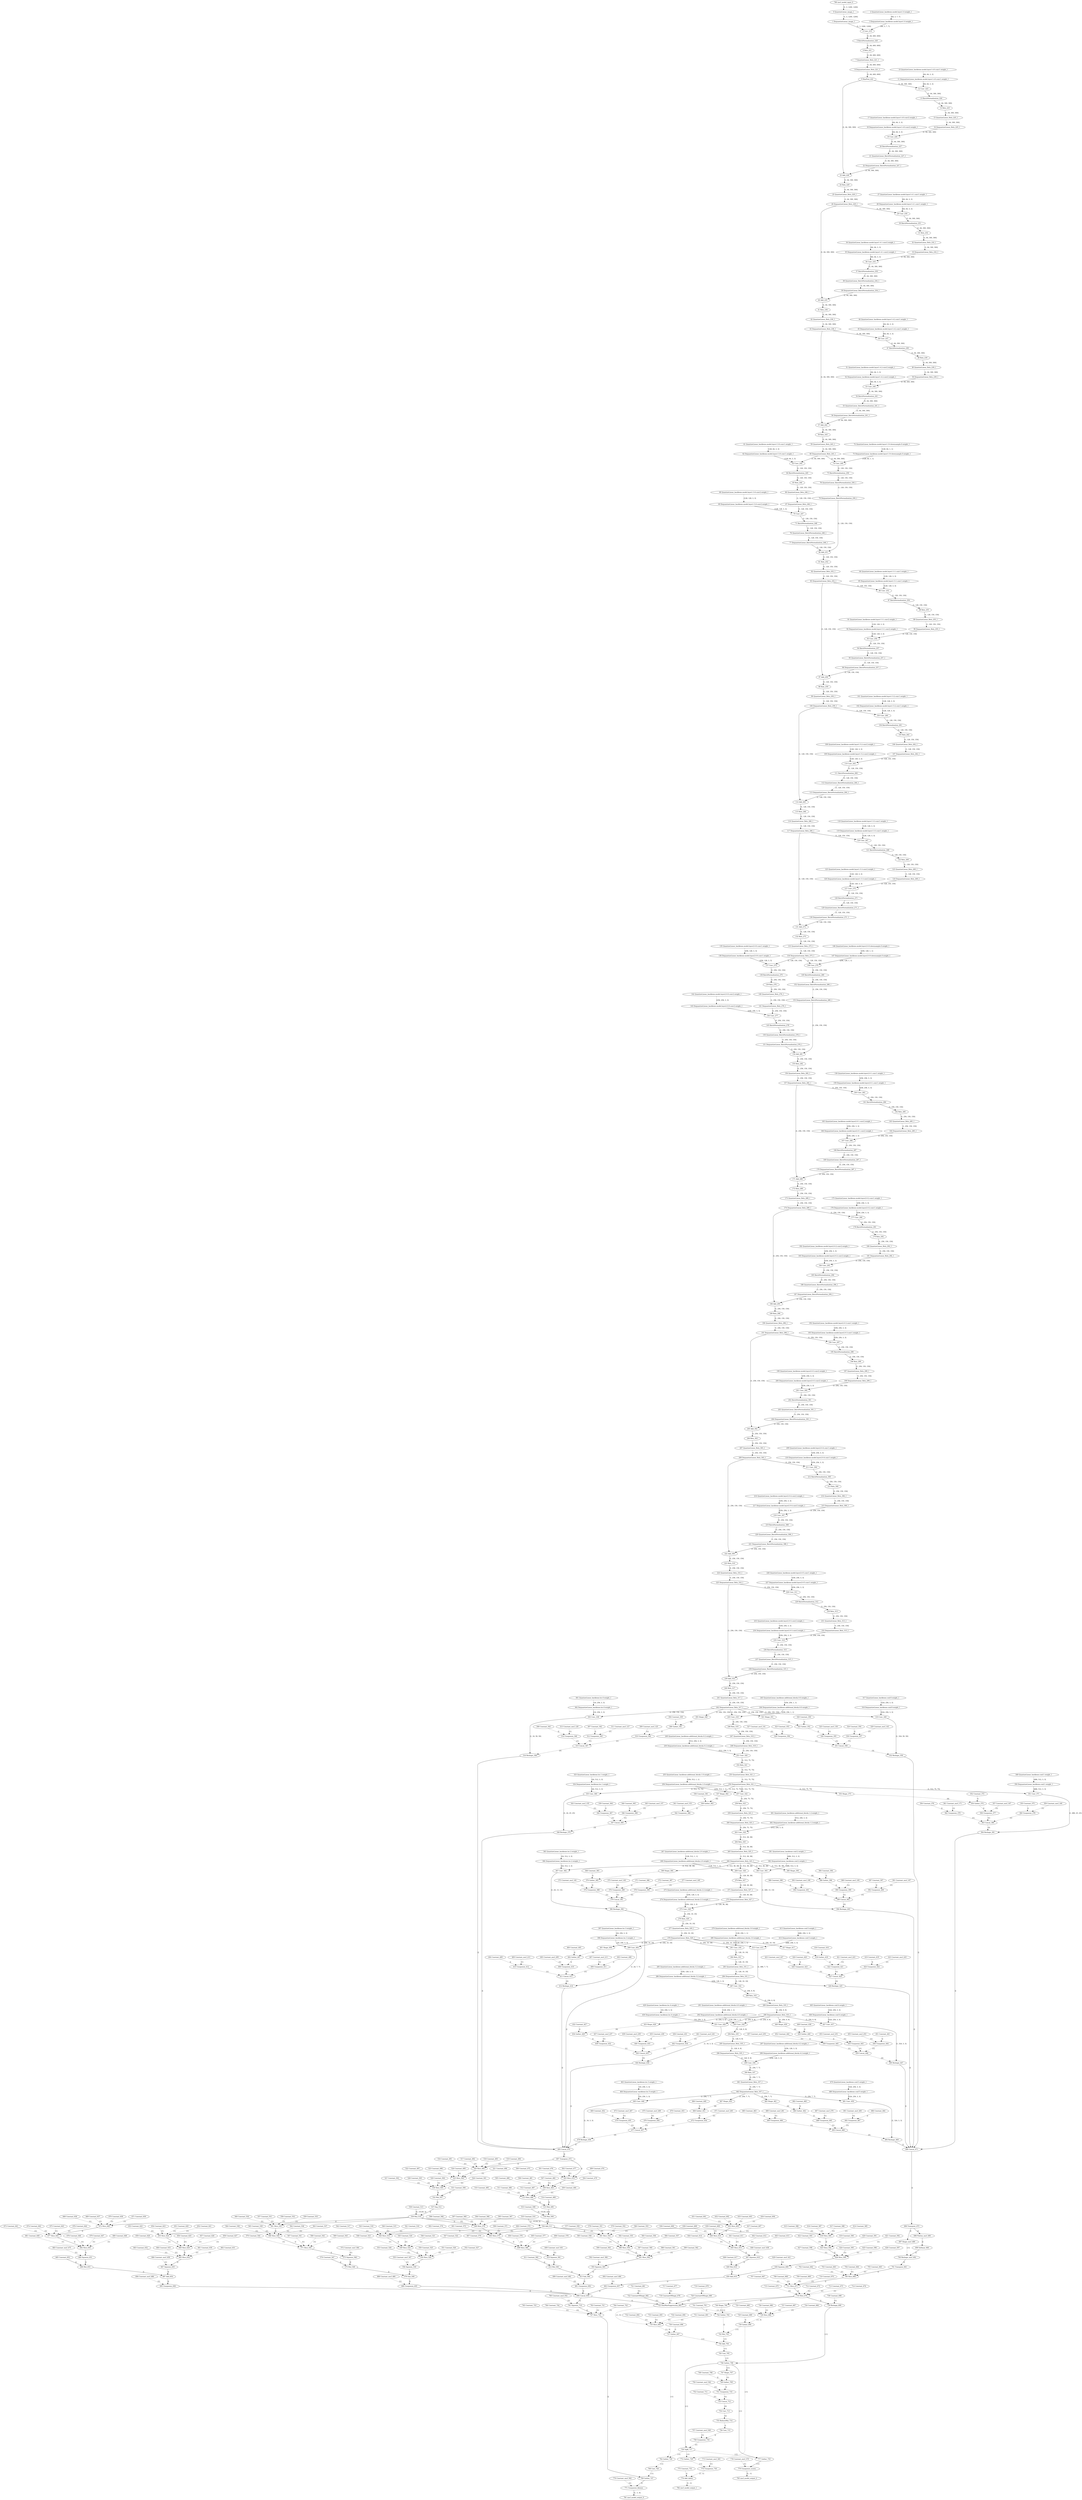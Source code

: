 strict digraph  {
"0 QuantizeLinear_image_1" [id=0, type=QuantizeLinear];
"1 DequantizeLinear_image_1" [id=1, type=DequantizeLinear];
"2 QuantizeLinear_backbone.model.layer1.0.weight_1" [id=2, type=QuantizeLinear];
"3 DequantizeLinear_backbone.model.layer1.0.weight_1" [id=3, type=DequantizeLinear];
"4 Conv_219" [id=4, type=Conv];
"5 BatchNormalization_220" [id=5, type=BatchNormalization];
"6 Relu_221" [id=6, type=Relu];
"7 QuantizeLinear_Relu_221_1" [id=7, type=QuantizeLinear];
"8 DequantizeLinear_Relu_221_1" [id=8, type=DequantizeLinear];
"9 MaxPool_222" [id=9, type=MaxPool];
"10 QuantizeLinear_backbone.model.layer1.4.0.conv1.weight_1" [id=10, type=QuantizeLinear];
"11 DequantizeLinear_backbone.model.layer1.4.0.conv1.weight_1" [id=11, type=DequantizeLinear];
"12 Conv_223" [id=12, type=Conv];
"13 BatchNormalization_224" [id=13, type=BatchNormalization];
"14 Relu_225" [id=14, type=Relu];
"15 QuantizeLinear_Relu_225_1" [id=15, type=QuantizeLinear];
"16 DequantizeLinear_Relu_225_1" [id=16, type=DequantizeLinear];
"17 QuantizeLinear_backbone.model.layer1.4.0.conv2.weight_1" [id=17, type=QuantizeLinear];
"18 DequantizeLinear_backbone.model.layer1.4.0.conv2.weight_1" [id=18, type=DequantizeLinear];
"19 Conv_226" [id=19, type=Conv];
"20 BatchNormalization_227" [id=20, type=BatchNormalization];
"21 QuantizeLinear_BatchNormalization_227_1" [id=21, type=QuantizeLinear];
"22 DequantizeLinear_BatchNormalization_227_1" [id=22, type=DequantizeLinear];
"23 Add_228" [id=23, type=Add];
"24 Relu_229" [id=24, type=Relu];
"25 QuantizeLinear_Relu_229_1" [id=25, type=QuantizeLinear];
"26 DequantizeLinear_Relu_229_1" [id=26, type=DequantizeLinear];
"27 QuantizeLinear_backbone.model.layer1.4.1.conv1.weight_1" [id=27, type=QuantizeLinear];
"28 DequantizeLinear_backbone.model.layer1.4.1.conv1.weight_1" [id=28, type=DequantizeLinear];
"29 Conv_230" [id=29, type=Conv];
"30 BatchNormalization_231" [id=30, type=BatchNormalization];
"31 Relu_232" [id=31, type=Relu];
"32 QuantizeLinear_Relu_232_1" [id=32, type=QuantizeLinear];
"33 DequantizeLinear_Relu_232_1" [id=33, type=DequantizeLinear];
"34 QuantizeLinear_backbone.model.layer1.4.1.conv2.weight_1" [id=34, type=QuantizeLinear];
"35 DequantizeLinear_backbone.model.layer1.4.1.conv2.weight_1" [id=35, type=DequantizeLinear];
"36 Conv_233" [id=36, type=Conv];
"37 BatchNormalization_234" [id=37, type=BatchNormalization];
"38 QuantizeLinear_BatchNormalization_234_1" [id=38, type=QuantizeLinear];
"39 DequantizeLinear_BatchNormalization_234_1" [id=39, type=DequantizeLinear];
"40 Add_235" [id=40, type=Add];
"41 Relu_236" [id=41, type=Relu];
"42 QuantizeLinear_Relu_236_1" [id=42, type=QuantizeLinear];
"43 DequantizeLinear_Relu_236_1" [id=43, type=DequantizeLinear];
"44 QuantizeLinear_backbone.model.layer1.4.2.conv1.weight_1" [id=44, type=QuantizeLinear];
"45 DequantizeLinear_backbone.model.layer1.4.2.conv1.weight_1" [id=45, type=DequantizeLinear];
"46 Conv_237" [id=46, type=Conv];
"47 BatchNormalization_238" [id=47, type=BatchNormalization];
"48 Relu_239" [id=48, type=Relu];
"49 QuantizeLinear_Relu_239_1" [id=49, type=QuantizeLinear];
"50 DequantizeLinear_Relu_239_1" [id=50, type=DequantizeLinear];
"51 QuantizeLinear_backbone.model.layer1.4.2.conv2.weight_1" [id=51, type=QuantizeLinear];
"52 DequantizeLinear_backbone.model.layer1.4.2.conv2.weight_1" [id=52, type=DequantizeLinear];
"53 Conv_240" [id=53, type=Conv];
"54 BatchNormalization_241" [id=54, type=BatchNormalization];
"55 QuantizeLinear_BatchNormalization_241_1" [id=55, type=QuantizeLinear];
"56 DequantizeLinear_BatchNormalization_241_1" [id=56, type=DequantizeLinear];
"57 Add_242" [id=57, type=Add];
"58 Relu_243" [id=58, type=Relu];
"59 QuantizeLinear_Relu_243_1" [id=59, type=QuantizeLinear];
"60 DequantizeLinear_Relu_243_1" [id=60, type=DequantizeLinear];
"61 QuantizeLinear_backbone.model.layer1.5.0.conv1.weight_1" [id=61, type=QuantizeLinear];
"62 DequantizeLinear_backbone.model.layer1.5.0.conv1.weight_1" [id=62, type=DequantizeLinear];
"63 Conv_244" [id=63, type=Conv];
"64 BatchNormalization_245" [id=64, type=BatchNormalization];
"65 Relu_246" [id=65, type=Relu];
"66 QuantizeLinear_Relu_246_1" [id=66, type=QuantizeLinear];
"67 DequantizeLinear_Relu_246_1" [id=67, type=DequantizeLinear];
"68 QuantizeLinear_backbone.model.layer1.5.0.conv2.weight_1" [id=68, type=QuantizeLinear];
"69 DequantizeLinear_backbone.model.layer1.5.0.conv2.weight_1" [id=69, type=DequantizeLinear];
"70 Conv_247" [id=70, type=Conv];
"71 BatchNormalization_248" [id=71, type=BatchNormalization];
"72 QuantizeLinear_backbone.model.layer1.5.0.downsample.0.weight_1" [id=72, type=QuantizeLinear];
"73 DequantizeLinear_backbone.model.layer1.5.0.downsample.0.weight_1" [id=73, type=DequantizeLinear];
"74 Conv_249" [id=74, type=Conv];
"75 BatchNormalization_250" [id=75, type=BatchNormalization];
"76 QuantizeLinear_BatchNormalization_248_1" [id=76, type=QuantizeLinear];
"77 DequantizeLinear_BatchNormalization_248_1" [id=77, type=DequantizeLinear];
"78 QuantizeLinear_BatchNormalization_250_1" [id=78, type=QuantizeLinear];
"79 DequantizeLinear_BatchNormalization_250_1" [id=79, type=DequantizeLinear];
"80 Add_251" [id=80, type=Add];
"81 Relu_252" [id=81, type=Relu];
"82 QuantizeLinear_Relu_252_1" [id=82, type=QuantizeLinear];
"83 DequantizeLinear_Relu_252_1" [id=83, type=DequantizeLinear];
"84 QuantizeLinear_backbone.model.layer1.5.1.conv1.weight_1" [id=84, type=QuantizeLinear];
"85 DequantizeLinear_backbone.model.layer1.5.1.conv1.weight_1" [id=85, type=DequantizeLinear];
"86 Conv_253" [id=86, type=Conv];
"87 BatchNormalization_254" [id=87, type=BatchNormalization];
"88 Relu_255" [id=88, type=Relu];
"89 QuantizeLinear_Relu_255_1" [id=89, type=QuantizeLinear];
"90 DequantizeLinear_Relu_255_1" [id=90, type=DequantizeLinear];
"91 QuantizeLinear_backbone.model.layer1.5.1.conv2.weight_1" [id=91, type=QuantizeLinear];
"92 DequantizeLinear_backbone.model.layer1.5.1.conv2.weight_1" [id=92, type=DequantizeLinear];
"93 Conv_256" [id=93, type=Conv];
"94 BatchNormalization_257" [id=94, type=BatchNormalization];
"95 QuantizeLinear_BatchNormalization_257_1" [id=95, type=QuantizeLinear];
"96 DequantizeLinear_BatchNormalization_257_1" [id=96, type=DequantizeLinear];
"97 Add_258" [id=97, type=Add];
"98 Relu_259" [id=98, type=Relu];
"99 QuantizeLinear_Relu_259_1" [id=99, type=QuantizeLinear];
"100 DequantizeLinear_Relu_259_1" [id=100, type=DequantizeLinear];
"101 QuantizeLinear_backbone.model.layer1.5.2.conv1.weight_1" [id=101, type=QuantizeLinear];
"102 DequantizeLinear_backbone.model.layer1.5.2.conv1.weight_1" [id=102, type=DequantizeLinear];
"103 Conv_260" [id=103, type=Conv];
"104 BatchNormalization_261" [id=104, type=BatchNormalization];
"105 Relu_262" [id=105, type=Relu];
"106 QuantizeLinear_Relu_262_1" [id=106, type=QuantizeLinear];
"107 DequantizeLinear_Relu_262_1" [id=107, type=DequantizeLinear];
"108 QuantizeLinear_backbone.model.layer1.5.2.conv2.weight_1" [id=108, type=QuantizeLinear];
"109 DequantizeLinear_backbone.model.layer1.5.2.conv2.weight_1" [id=109, type=DequantizeLinear];
"110 Conv_263" [id=110, type=Conv];
"111 BatchNormalization_264" [id=111, type=BatchNormalization];
"112 QuantizeLinear_BatchNormalization_264_1" [id=112, type=QuantizeLinear];
"113 DequantizeLinear_BatchNormalization_264_1" [id=113, type=DequantizeLinear];
"114 Add_265" [id=114, type=Add];
"115 Relu_266" [id=115, type=Relu];
"116 QuantizeLinear_Relu_266_1" [id=116, type=QuantizeLinear];
"117 DequantizeLinear_Relu_266_1" [id=117, type=DequantizeLinear];
"118 QuantizeLinear_backbone.model.layer1.5.3.conv1.weight_1" [id=118, type=QuantizeLinear];
"119 DequantizeLinear_backbone.model.layer1.5.3.conv1.weight_1" [id=119, type=DequantizeLinear];
"120 Conv_267" [id=120, type=Conv];
"121 BatchNormalization_268" [id=121, type=BatchNormalization];
"122 Relu_269" [id=122, type=Relu];
"123 QuantizeLinear_Relu_269_1" [id=123, type=QuantizeLinear];
"124 DequantizeLinear_Relu_269_1" [id=124, type=DequantizeLinear];
"125 QuantizeLinear_backbone.model.layer1.5.3.conv2.weight_1" [id=125, type=QuantizeLinear];
"126 DequantizeLinear_backbone.model.layer1.5.3.conv2.weight_1" [id=126, type=DequantizeLinear];
"127 Conv_270" [id=127, type=Conv];
"128 BatchNormalization_271" [id=128, type=BatchNormalization];
"129 QuantizeLinear_BatchNormalization_271_1" [id=129, type=QuantizeLinear];
"130 DequantizeLinear_BatchNormalization_271_1" [id=130, type=DequantizeLinear];
"131 Add_272" [id=131, type=Add];
"132 Relu_273" [id=132, type=Relu];
"133 QuantizeLinear_Relu_273_1" [id=133, type=QuantizeLinear];
"134 DequantizeLinear_Relu_273_1" [id=134, type=DequantizeLinear];
"135 QuantizeLinear_backbone.model.layer2.0.0.conv1.weight_1" [id=135, type=QuantizeLinear];
"136 DequantizeLinear_backbone.model.layer2.0.0.conv1.weight_1" [id=136, type=DequantizeLinear];
"137 Conv_274" [id=137, type=Conv];
"138 BatchNormalization_275" [id=138, type=BatchNormalization];
"139 Relu_276" [id=139, type=Relu];
"140 QuantizeLinear_Relu_276_1" [id=140, type=QuantizeLinear];
"141 DequantizeLinear_Relu_276_1" [id=141, type=DequantizeLinear];
"142 QuantizeLinear_backbone.model.layer2.0.0.conv2.weight_1" [id=142, type=QuantizeLinear];
"143 DequantizeLinear_backbone.model.layer2.0.0.conv2.weight_1" [id=143, type=DequantizeLinear];
"144 Conv_277" [id=144, type=Conv];
"145 BatchNormalization_278" [id=145, type=BatchNormalization];
"146 QuantizeLinear_backbone.model.layer2.0.0.downsample.0.weight_1" [id=146, type=QuantizeLinear];
"147 DequantizeLinear_backbone.model.layer2.0.0.downsample.0.weight_1" [id=147, type=DequantizeLinear];
"148 Conv_279" [id=148, type=Conv];
"149 BatchNormalization_280" [id=149, type=BatchNormalization];
"150 QuantizeLinear_BatchNormalization_278_1" [id=150, type=QuantizeLinear];
"151 DequantizeLinear_BatchNormalization_278_1" [id=151, type=DequantizeLinear];
"152 QuantizeLinear_BatchNormalization_280_1" [id=152, type=QuantizeLinear];
"153 DequantizeLinear_BatchNormalization_280_1" [id=153, type=DequantizeLinear];
"154 Add_281" [id=154, type=Add];
"155 Relu_282" [id=155, type=Relu];
"156 QuantizeLinear_Relu_282_1" [id=156, type=QuantizeLinear];
"157 DequantizeLinear_Relu_282_1" [id=157, type=DequantizeLinear];
"158 QuantizeLinear_backbone.model.layer2.0.1.conv1.weight_1" [id=158, type=QuantizeLinear];
"159 DequantizeLinear_backbone.model.layer2.0.1.conv1.weight_1" [id=159, type=DequantizeLinear];
"160 Conv_283" [id=160, type=Conv];
"161 BatchNormalization_284" [id=161, type=BatchNormalization];
"162 Relu_285" [id=162, type=Relu];
"163 QuantizeLinear_Relu_285_1" [id=163, type=QuantizeLinear];
"164 DequantizeLinear_Relu_285_1" [id=164, type=DequantizeLinear];
"165 QuantizeLinear_backbone.model.layer2.0.1.conv2.weight_1" [id=165, type=QuantizeLinear];
"166 DequantizeLinear_backbone.model.layer2.0.1.conv2.weight_1" [id=166, type=DequantizeLinear];
"167 Conv_286" [id=167, type=Conv];
"168 BatchNormalization_287" [id=168, type=BatchNormalization];
"169 QuantizeLinear_BatchNormalization_287_1" [id=169, type=QuantizeLinear];
"170 DequantizeLinear_BatchNormalization_287_1" [id=170, type=DequantizeLinear];
"171 Add_288" [id=171, type=Add];
"172 Relu_289" [id=172, type=Relu];
"173 QuantizeLinear_Relu_289_1" [id=173, type=QuantizeLinear];
"174 DequantizeLinear_Relu_289_1" [id=174, type=DequantizeLinear];
"175 QuantizeLinear_backbone.model.layer2.0.2.conv1.weight_1" [id=175, type=QuantizeLinear];
"176 DequantizeLinear_backbone.model.layer2.0.2.conv1.weight_1" [id=176, type=DequantizeLinear];
"177 Conv_290" [id=177, type=Conv];
"178 BatchNormalization_291" [id=178, type=BatchNormalization];
"179 Relu_292" [id=179, type=Relu];
"180 QuantizeLinear_Relu_292_1" [id=180, type=QuantizeLinear];
"181 DequantizeLinear_Relu_292_1" [id=181, type=DequantizeLinear];
"182 QuantizeLinear_backbone.model.layer2.0.2.conv2.weight_1" [id=182, type=QuantizeLinear];
"183 DequantizeLinear_backbone.model.layer2.0.2.conv2.weight_1" [id=183, type=DequantizeLinear];
"184 Conv_293" [id=184, type=Conv];
"185 BatchNormalization_294" [id=185, type=BatchNormalization];
"186 QuantizeLinear_BatchNormalization_294_1" [id=186, type=QuantizeLinear];
"187 DequantizeLinear_BatchNormalization_294_1" [id=187, type=DequantizeLinear];
"188 Add_295" [id=188, type=Add];
"189 Relu_296" [id=189, type=Relu];
"190 QuantizeLinear_Relu_296_1" [id=190, type=QuantizeLinear];
"191 DequantizeLinear_Relu_296_1" [id=191, type=DequantizeLinear];
"192 QuantizeLinear_backbone.model.layer2.0.3.conv1.weight_1" [id=192, type=QuantizeLinear];
"193 DequantizeLinear_backbone.model.layer2.0.3.conv1.weight_1" [id=193, type=DequantizeLinear];
"194 Conv_297" [id=194, type=Conv];
"195 BatchNormalization_298" [id=195, type=BatchNormalization];
"196 Relu_299" [id=196, type=Relu];
"197 QuantizeLinear_Relu_299_1" [id=197, type=QuantizeLinear];
"198 DequantizeLinear_Relu_299_1" [id=198, type=DequantizeLinear];
"199 QuantizeLinear_backbone.model.layer2.0.3.conv2.weight_1" [id=199, type=QuantizeLinear];
"200 DequantizeLinear_backbone.model.layer2.0.3.conv2.weight_1" [id=200, type=DequantizeLinear];
"201 Conv_300" [id=201, type=Conv];
"202 BatchNormalization_301" [id=202, type=BatchNormalization];
"203 QuantizeLinear_BatchNormalization_301_1" [id=203, type=QuantizeLinear];
"204 DequantizeLinear_BatchNormalization_301_1" [id=204, type=DequantizeLinear];
"205 Add_302" [id=205, type=Add];
"206 Relu_303" [id=206, type=Relu];
"207 QuantizeLinear_Relu_303_1" [id=207, type=QuantizeLinear];
"208 DequantizeLinear_Relu_303_1" [id=208, type=DequantizeLinear];
"209 QuantizeLinear_backbone.model.layer2.0.4.conv1.weight_1" [id=209, type=QuantizeLinear];
"210 DequantizeLinear_backbone.model.layer2.0.4.conv1.weight_1" [id=210, type=DequantizeLinear];
"211 Conv_304" [id=211, type=Conv];
"212 BatchNormalization_305" [id=212, type=BatchNormalization];
"213 Relu_306" [id=213, type=Relu];
"214 QuantizeLinear_Relu_306_1" [id=214, type=QuantizeLinear];
"215 DequantizeLinear_Relu_306_1" [id=215, type=DequantizeLinear];
"216 QuantizeLinear_backbone.model.layer2.0.4.conv2.weight_1" [id=216, type=QuantizeLinear];
"217 DequantizeLinear_backbone.model.layer2.0.4.conv2.weight_1" [id=217, type=DequantizeLinear];
"218 Conv_307" [id=218, type=Conv];
"219 BatchNormalization_308" [id=219, type=BatchNormalization];
"220 QuantizeLinear_BatchNormalization_308_1" [id=220, type=QuantizeLinear];
"221 DequantizeLinear_BatchNormalization_308_1" [id=221, type=DequantizeLinear];
"222 Add_309" [id=222, type=Add];
"223 Relu_310" [id=223, type=Relu];
"224 QuantizeLinear_Relu_310_1" [id=224, type=QuantizeLinear];
"225 DequantizeLinear_Relu_310_1" [id=225, type=DequantizeLinear];
"226 QuantizeLinear_backbone.model.layer2.0.5.conv1.weight_1" [id=226, type=QuantizeLinear];
"227 DequantizeLinear_backbone.model.layer2.0.5.conv1.weight_1" [id=227, type=DequantizeLinear];
"228 Conv_311" [id=228, type=Conv];
"229 BatchNormalization_312" [id=229, type=BatchNormalization];
"230 Relu_313" [id=230, type=Relu];
"231 QuantizeLinear_Relu_313_1" [id=231, type=QuantizeLinear];
"232 DequantizeLinear_Relu_313_1" [id=232, type=DequantizeLinear];
"233 QuantizeLinear_backbone.model.layer2.0.5.conv2.weight_1" [id=233, type=QuantizeLinear];
"234 DequantizeLinear_backbone.model.layer2.0.5.conv2.weight_1" [id=234, type=DequantizeLinear];
"235 Conv_314" [id=235, type=Conv];
"236 BatchNormalization_315" [id=236, type=BatchNormalization];
"237 QuantizeLinear_BatchNormalization_315_1" [id=237, type=QuantizeLinear];
"238 DequantizeLinear_BatchNormalization_315_1" [id=238, type=DequantizeLinear];
"239 Add_316" [id=239, type=Add];
"240 Relu_317" [id=240, type=Relu];
"241 QuantizeLinear_Relu_317_1" [id=241, type=QuantizeLinear];
"242 DequantizeLinear_Relu_317_1" [id=242, type=DequantizeLinear];
"243 QuantizeLinear_backbone.additional_blocks.0.0.weight_1" [id=243, type=QuantizeLinear];
"244 DequantizeLinear_backbone.additional_blocks.0.0.weight_1" [id=244, type=DequantizeLinear];
"245 Conv_318" [id=245, type=Conv];
"246 Relu_319" [id=246, type=Relu];
"247 QuantizeLinear_Relu_319_1" [id=247, type=QuantizeLinear];
"248 DequantizeLinear_Relu_319_1" [id=248, type=DequantizeLinear];
"249 QuantizeLinear_backbone.additional_blocks.0.2.weight_1" [id=249, type=QuantizeLinear];
"250 DequantizeLinear_backbone.additional_blocks.0.2.weight_1" [id=250, type=DequantizeLinear];
"251 Conv_320" [id=251, type=Conv];
"252 Relu_321" [id=252, type=Relu];
"253 QuantizeLinear_Relu_321_1" [id=253, type=QuantizeLinear];
"254 DequantizeLinear_Relu_321_1" [id=254, type=DequantizeLinear];
"255 QuantizeLinear_backbone.additional_blocks.1.0.weight_1" [id=255, type=QuantizeLinear];
"256 DequantizeLinear_backbone.additional_blocks.1.0.weight_1" [id=256, type=DequantizeLinear];
"257 Conv_322" [id=257, type=Conv];
"258 Relu_323" [id=258, type=Relu];
"259 QuantizeLinear_Relu_323_1" [id=259, type=QuantizeLinear];
"260 DequantizeLinear_Relu_323_1" [id=260, type=DequantizeLinear];
"261 QuantizeLinear_backbone.additional_blocks.1.2.weight_1" [id=261, type=QuantizeLinear];
"262 DequantizeLinear_backbone.additional_blocks.1.2.weight_1" [id=262, type=DequantizeLinear];
"263 Conv_324" [id=263, type=Conv];
"264 Relu_325" [id=264, type=Relu];
"265 QuantizeLinear_Relu_325_1" [id=265, type=QuantizeLinear];
"266 DequantizeLinear_Relu_325_1" [id=266, type=DequantizeLinear];
"267 QuantizeLinear_backbone.additional_blocks.2.0.weight_1" [id=267, type=QuantizeLinear];
"268 DequantizeLinear_backbone.additional_blocks.2.0.weight_1" [id=268, type=DequantizeLinear];
"269 Conv_326" [id=269, type=Conv];
"270 Relu_327" [id=270, type=Relu];
"271 QuantizeLinear_Relu_327_1" [id=271, type=QuantizeLinear];
"272 DequantizeLinear_Relu_327_1" [id=272, type=DequantizeLinear];
"273 QuantizeLinear_backbone.additional_blocks.2.2.weight_1" [id=273, type=QuantizeLinear];
"274 DequantizeLinear_backbone.additional_blocks.2.2.weight_1" [id=274, type=DequantizeLinear];
"275 Conv_328" [id=275, type=Conv];
"276 Relu_329" [id=276, type=Relu];
"277 QuantizeLinear_Relu_329_1" [id=277, type=QuantizeLinear];
"278 DequantizeLinear_Relu_329_1" [id=278, type=DequantizeLinear];
"279 QuantizeLinear_backbone.additional_blocks.3.0.weight_1" [id=279, type=QuantizeLinear];
"280 DequantizeLinear_backbone.additional_blocks.3.0.weight_1" [id=280, type=DequantizeLinear];
"281 Conv_330" [id=281, type=Conv];
"282 Relu_331" [id=282, type=Relu];
"283 QuantizeLinear_Relu_331_1" [id=283, type=QuantizeLinear];
"284 DequantizeLinear_Relu_331_1" [id=284, type=DequantizeLinear];
"285 QuantizeLinear_backbone.additional_blocks.3.2.weight_1" [id=285, type=QuantizeLinear];
"286 DequantizeLinear_backbone.additional_blocks.3.2.weight_1" [id=286, type=DequantizeLinear];
"287 Conv_332" [id=287, type=Conv];
"288 Relu_333" [id=288, type=Relu];
"289 QuantizeLinear_Relu_333_1" [id=289, type=QuantizeLinear];
"290 DequantizeLinear_Relu_333_1" [id=290, type=DequantizeLinear];
"291 QuantizeLinear_backbone.additional_blocks.4.0.weight_1" [id=291, type=QuantizeLinear];
"292 DequantizeLinear_backbone.additional_blocks.4.0.weight_1" [id=292, type=DequantizeLinear];
"293 Conv_334" [id=293, type=Conv];
"294 Relu_335" [id=294, type=Relu];
"295 QuantizeLinear_Relu_335_1" [id=295, type=QuantizeLinear];
"296 DequantizeLinear_Relu_335_1" [id=296, type=DequantizeLinear];
"297 QuantizeLinear_backbone.additional_blocks.4.2.weight_1" [id=297, type=QuantizeLinear];
"298 DequantizeLinear_backbone.additional_blocks.4.2.weight_1" [id=298, type=DequantizeLinear];
"299 Conv_336" [id=299, type=Conv];
"300 Relu_337" [id=300, type=Relu];
"301 QuantizeLinear_backbone.loc.0.weight_1" [id=301, type=QuantizeLinear];
"302 DequantizeLinear_backbone.loc.0.weight_1" [id=302, type=DequantizeLinear];
"303 Conv_338" [id=303, type=Conv];
"304 Constant_339" [id=304, type=Constant];
"305 Shape_340" [id=305, type=Shape];
"306 Gather_341" [id=306, type=Gather];
"307 Constant_342" [id=307, type=Constant];
"308 Constant_343" [id=308, type=Constant];
"309 Constant_nncf_125" [id=309, type=Constant];
"310 Unsqueeze_344" [id=310, type=Unsqueeze];
"311 Constant_nncf_127" [id=311, type=Constant];
"312 Unsqueeze_345" [id=312, type=Unsqueeze];
"313 Constant_nncf_129" [id=313, type=Constant];
"314 Unsqueeze_346" [id=314, type=Unsqueeze];
"315 Concat_347" [id=315, type=Concat];
"316 Reshape_348" [id=316, type=Reshape];
"317 QuantizeLinear_backbone.conf.0.weight_1" [id=317, type=QuantizeLinear];
"318 DequantizeLinear_backbone.conf.0.weight_1" [id=318, type=DequantizeLinear];
"319 Conv_349" [id=319, type=Conv];
"320 Constant_350" [id=320, type=Constant];
"321 Shape_351" [id=321, type=Shape];
"322 Gather_352" [id=322, type=Gather];
"323 Constant_353" [id=323, type=Constant];
"324 Constant_354" [id=324, type=Constant];
"325 Constant_nncf_139" [id=325, type=Constant];
"326 Unsqueeze_355" [id=326, type=Unsqueeze];
"327 Constant_nncf_141" [id=327, type=Constant];
"328 Unsqueeze_356" [id=328, type=Unsqueeze];
"329 Constant_nncf_143" [id=329, type=Constant];
"330 Unsqueeze_357" [id=330, type=Unsqueeze];
"331 Concat_358" [id=331, type=Concat];
"332 Reshape_359" [id=332, type=Reshape];
"333 QuantizeLinear_backbone.loc.1.weight_1" [id=333, type=QuantizeLinear];
"334 DequantizeLinear_backbone.loc.1.weight_1" [id=334, type=DequantizeLinear];
"335 Conv_360" [id=335, type=Conv];
"336 Constant_361" [id=336, type=Constant];
"337 Shape_362" [id=337, type=Shape];
"338 Gather_363" [id=338, type=Gather];
"339 Constant_364" [id=339, type=Constant];
"340 Constant_365" [id=340, type=Constant];
"341 Constant_nncf_153" [id=341, type=Constant];
"342 Unsqueeze_366" [id=342, type=Unsqueeze];
"343 Constant_nncf_155" [id=343, type=Constant];
"344 Unsqueeze_367" [id=344, type=Unsqueeze];
"345 Constant_nncf_157" [id=345, type=Constant];
"346 Unsqueeze_368" [id=346, type=Unsqueeze];
"347 Concat_369" [id=347, type=Concat];
"348 Reshape_370" [id=348, type=Reshape];
"349 QuantizeLinear_backbone.conf.1.weight_1" [id=349, type=QuantizeLinear];
"350 DequantizeLinear_backbone.conf.1.weight_1" [id=350, type=DequantizeLinear];
"351 Conv_371" [id=351, type=Conv];
"352 Constant_372" [id=352, type=Constant];
"353 Shape_373" [id=353, type=Shape];
"354 Gather_374" [id=354, type=Gather];
"355 Constant_375" [id=355, type=Constant];
"356 Constant_376" [id=356, type=Constant];
"357 Constant_nncf_167" [id=357, type=Constant];
"358 Unsqueeze_377" [id=358, type=Unsqueeze];
"359 Constant_nncf_169" [id=359, type=Constant];
"360 Unsqueeze_378" [id=360, type=Unsqueeze];
"361 Constant_nncf_171" [id=361, type=Constant];
"362 Unsqueeze_379" [id=362, type=Unsqueeze];
"363 Concat_380" [id=363, type=Concat];
"364 Reshape_381" [id=364, type=Reshape];
"365 QuantizeLinear_backbone.loc.2.weight_1" [id=365, type=QuantizeLinear];
"366 DequantizeLinear_backbone.loc.2.weight_1" [id=366, type=DequantizeLinear];
"367 Conv_382" [id=367, type=Conv];
"368 Constant_383" [id=368, type=Constant];
"369 Shape_384" [id=369, type=Shape];
"370 Gather_385" [id=370, type=Gather];
"371 Constant_386" [id=371, type=Constant];
"372 Constant_387" [id=372, type=Constant];
"373 Constant_nncf_181" [id=373, type=Constant];
"374 Unsqueeze_388" [id=374, type=Unsqueeze];
"375 Constant_nncf_183" [id=375, type=Constant];
"376 Unsqueeze_389" [id=376, type=Unsqueeze];
"377 Constant_nncf_185" [id=377, type=Constant];
"378 Unsqueeze_390" [id=378, type=Unsqueeze];
"379 Concat_391" [id=379, type=Concat];
"380 Reshape_392" [id=380, type=Reshape];
"381 QuantizeLinear_backbone.conf.2.weight_1" [id=381, type=QuantizeLinear];
"382 DequantizeLinear_backbone.conf.2.weight_1" [id=382, type=DequantizeLinear];
"383 Conv_393" [id=383, type=Conv];
"384 Constant_394" [id=384, type=Constant];
"385 Shape_395" [id=385, type=Shape];
"386 Gather_396" [id=386, type=Gather];
"387 Constant_397" [id=387, type=Constant];
"388 Constant_398" [id=388, type=Constant];
"389 Constant_nncf_195" [id=389, type=Constant];
"390 Unsqueeze_399" [id=390, type=Unsqueeze];
"391 Constant_nncf_197" [id=391, type=Constant];
"392 Unsqueeze_400" [id=392, type=Unsqueeze];
"393 Constant_nncf_199" [id=393, type=Constant];
"394 Unsqueeze_401" [id=394, type=Unsqueeze];
"395 Concat_402" [id=395, type=Concat];
"396 Reshape_403" [id=396, type=Reshape];
"397 QuantizeLinear_backbone.loc.3.weight_1" [id=397, type=QuantizeLinear];
"398 DequantizeLinear_backbone.loc.3.weight_1" [id=398, type=DequantizeLinear];
"399 Conv_404" [id=399, type=Conv];
"400 Constant_405" [id=400, type=Constant];
"401 Shape_406" [id=401, type=Shape];
"402 Gather_407" [id=402, type=Gather];
"403 Constant_408" [id=403, type=Constant];
"404 Constant_409" [id=404, type=Constant];
"405 Constant_nncf_209" [id=405, type=Constant];
"406 Unsqueeze_410" [id=406, type=Unsqueeze];
"407 Constant_nncf_211" [id=407, type=Constant];
"408 Unsqueeze_411" [id=408, type=Unsqueeze];
"409 Constant_nncf_213" [id=409, type=Constant];
"410 Unsqueeze_412" [id=410, type=Unsqueeze];
"411 Concat_413" [id=411, type=Concat];
"412 Reshape_414" [id=412, type=Reshape];
"413 QuantizeLinear_backbone.conf.3.weight_1" [id=413, type=QuantizeLinear];
"414 DequantizeLinear_backbone.conf.3.weight_1" [id=414, type=DequantizeLinear];
"415 Conv_415" [id=415, type=Conv];
"416 Constant_416" [id=416, type=Constant];
"417 Shape_417" [id=417, type=Shape];
"418 Gather_418" [id=418, type=Gather];
"419 Constant_419" [id=419, type=Constant];
"420 Constant_420" [id=420, type=Constant];
"421 Constant_nncf_223" [id=421, type=Constant];
"422 Unsqueeze_421" [id=422, type=Unsqueeze];
"423 Constant_nncf_225" [id=423, type=Constant];
"424 Unsqueeze_422" [id=424, type=Unsqueeze];
"425 Constant_nncf_227" [id=425, type=Constant];
"426 Unsqueeze_423" [id=426, type=Unsqueeze];
"427 Concat_424" [id=427, type=Concat];
"428 Reshape_425" [id=428, type=Reshape];
"429 QuantizeLinear_backbone.loc.4.weight_1" [id=429, type=QuantizeLinear];
"430 DequantizeLinear_backbone.loc.4.weight_1" [id=430, type=DequantizeLinear];
"431 Conv_426" [id=431, type=Conv];
"432 Constant_427" [id=432, type=Constant];
"433 Shape_428" [id=433, type=Shape];
"434 Gather_429" [id=434, type=Gather];
"435 Constant_430" [id=435, type=Constant];
"436 Constant_431" [id=436, type=Constant];
"437 Constant_nncf_237" [id=437, type=Constant];
"438 Unsqueeze_432" [id=438, type=Unsqueeze];
"439 Constant_nncf_239" [id=439, type=Constant];
"440 Unsqueeze_433" [id=440, type=Unsqueeze];
"441 Constant_nncf_241" [id=441, type=Constant];
"442 Unsqueeze_434" [id=442, type=Unsqueeze];
"443 Concat_435" [id=443, type=Concat];
"444 Reshape_436" [id=444, type=Reshape];
"445 QuantizeLinear_backbone.conf.4.weight_1" [id=445, type=QuantizeLinear];
"446 DequantizeLinear_backbone.conf.4.weight_1" [id=446, type=DequantizeLinear];
"447 Conv_437" [id=447, type=Conv];
"448 Constant_438" [id=448, type=Constant];
"449 Shape_439" [id=449, type=Shape];
"450 Gather_440" [id=450, type=Gather];
"451 Constant_441" [id=451, type=Constant];
"452 Constant_442" [id=452, type=Constant];
"453 Constant_nncf_251" [id=453, type=Constant];
"454 Unsqueeze_443" [id=454, type=Unsqueeze];
"455 Constant_nncf_253" [id=455, type=Constant];
"456 Unsqueeze_444" [id=456, type=Unsqueeze];
"457 Constant_nncf_255" [id=457, type=Constant];
"458 Unsqueeze_445" [id=458, type=Unsqueeze];
"459 Concat_446" [id=459, type=Concat];
"460 Reshape_447" [id=460, type=Reshape];
"461 QuantizeLinear_Relu_337_1" [id=461, type=QuantizeLinear];
"462 DequantizeLinear_Relu_337_1" [id=462, type=DequantizeLinear];
"463 QuantizeLinear_backbone.loc.5.weight_1" [id=463, type=QuantizeLinear];
"464 DequantizeLinear_backbone.loc.5.weight_1" [id=464, type=DequantizeLinear];
"465 Conv_448" [id=465, type=Conv];
"466 Constant_449" [id=466, type=Constant];
"467 Shape_450" [id=467, type=Shape];
"468 Gather_451" [id=468, type=Gather];
"469 Constant_452" [id=469, type=Constant];
"470 Constant_453" [id=470, type=Constant];
"471 Constant_nncf_265" [id=471, type=Constant];
"472 Unsqueeze_454" [id=472, type=Unsqueeze];
"473 Constant_nncf_267" [id=473, type=Constant];
"474 Unsqueeze_455" [id=474, type=Unsqueeze];
"475 Constant_nncf_269" [id=475, type=Constant];
"476 Unsqueeze_456" [id=476, type=Unsqueeze];
"477 Concat_457" [id=477, type=Concat];
"478 Reshape_458" [id=478, type=Reshape];
"479 QuantizeLinear_backbone.conf.5.weight_1" [id=479, type=QuantizeLinear];
"480 DequantizeLinear_backbone.conf.5.weight_1" [id=480, type=DequantizeLinear];
"481 Conv_459" [id=481, type=Conv];
"482 Constant_460" [id=482, type=Constant];
"483 Shape_461" [id=483, type=Shape];
"484 Gather_462" [id=484, type=Gather];
"485 Constant_463" [id=485, type=Constant];
"486 Constant_464" [id=486, type=Constant];
"487 Constant_nncf_279" [id=487, type=Constant];
"488 Unsqueeze_465" [id=488, type=Unsqueeze];
"489 Constant_nncf_281" [id=489, type=Constant];
"490 Unsqueeze_466" [id=490, type=Unsqueeze];
"491 Constant_nncf_283" [id=491, type=Constant];
"492 Unsqueeze_467" [id=492, type=Unsqueeze];
"493 Concat_468" [id=493, type=Concat];
"494 Reshape_469" [id=494, type=Reshape];
"495 Concat_470" [id=495, type=Concat];
"496 Concat_471" [id=496, type=Concat];
"497 Transpose_472" [id=497, type=Transpose];
"498 Transpose_473" [id=498, type=Transpose];
"499 Constant_474" [id=499, type=Constant];
"500 Constant_475" [id=500, type=Constant];
"501 Constant_476" [id=501, type=Constant];
"502 Constant_477" [id=502, type=Constant];
"503 Slice_478" [id=503, type=Slice];
"504 Constant_479" [id=504, type=Constant];
"505 Constant_480" [id=505, type=Constant];
"506 Constant_481" [id=506, type=Constant];
"507 Constant_482" [id=507, type=Constant];
"508 Slice_483" [id=508, type=Slice];
"509 Constant_484" [id=509, type=Constant];
"510 Constant_485" [id=510, type=Constant];
"511 Constant_486" [id=511, type=Constant];
"512 Constant_487" [id=512, type=Constant];
"513 Slice_488" [id=513, type=Slice];
"514 Constant_489" [id=514, type=Constant];
"515 Mul_490" [id=515, type=Mul];
"516 Constant_491" [id=516, type=Constant];
"517 Constant_492" [id=517, type=Constant];
"518 Constant_493" [id=518, type=Constant];
"519 Constant_494" [id=519, type=Constant];
"520 Slice_495" [id=520, type=Slice];
"521 Constant_496" [id=521, type=Constant];
"522 Constant_497" [id=522, type=Constant];
"523 Constant_498" [id=523, type=Constant];
"524 Constant_499" [id=524, type=Constant];
"525 Slice_500" [id=525, type=Slice];
"526 Constant_501" [id=526, type=Constant];
"527 Constant_502" [id=527, type=Constant];
"528 Constant_503" [id=528, type=Constant];
"529 Constant_504" [id=529, type=Constant];
"530 Slice_505" [id=530, type=Slice];
"531 Constant_506" [id=531, type=Constant];
"532 Mul_507" [id=532, type=Mul];
"533 Constant_508" [id=533, type=Constant];
"534 Mul_509" [id=534, type=Mul];
"535 Constant_510" [id=535, type=Constant];
"536 Add_511" [id=536, type=Add];
"537 Exp_512" [id=537, type=Exp];
"538 Constant_513" [id=538, type=Constant];
"539 Mul_514" [id=539, type=Mul];
"540 Constant_515" [id=540, type=Constant];
"541 Constant_516" [id=541, type=Constant];
"542 Constant_517" [id=542, type=Constant];
"543 Constant_518" [id=543, type=Constant];
"544 Slice_519" [id=544, type=Slice];
"545 Constant_520" [id=545, type=Constant];
"546 Constant_521" [id=546, type=Constant];
"547 Constant_522" [id=547, type=Constant];
"548 Constant_523" [id=548, type=Constant];
"549 Slice_524" [id=549, type=Slice];
"550 Constant_525" [id=550, type=Constant];
"551 Constant_526" [id=551, type=Constant];
"552 Constant_527" [id=552, type=Constant];
"553 Constant_528" [id=553, type=Constant];
"554 Slice_529" [id=554, type=Slice];
"555 Constant_nncf_347" [id=555, type=Constant];
"556 Squeeze_530" [id=556, type=Squeeze];
"557 Constant_531" [id=557, type=Constant];
"558 Constant_532" [id=558, type=Constant];
"559 Constant_533" [id=559, type=Constant];
"560 Constant_534" [id=560, type=Constant];
"561 Slice_535" [id=561, type=Slice];
"562 Constant_536" [id=562, type=Constant];
"563 Constant_537" [id=563, type=Constant];
"564 Constant_538" [id=564, type=Constant];
"565 Constant_539" [id=565, type=Constant];
"566 Slice_540" [id=566, type=Slice];
"567 Constant_541" [id=567, type=Constant];
"568 Constant_542" [id=568, type=Constant];
"569 Constant_543" [id=569, type=Constant];
"570 Constant_544" [id=570, type=Constant];
"571 Slice_545" [id=571, type=Slice];
"572 Constant_nncf_364" [id=572, type=Constant];
"573 Squeeze_546" [id=573, type=Squeeze];
"574 Constant_547" [id=574, type=Constant];
"575 Mul_548" [id=575, type=Mul];
"576 Sub_549" [id=576, type=Sub];
"577 Constant_550" [id=577, type=Constant];
"578 Constant_551" [id=578, type=Constant];
"579 Constant_552" [id=579, type=Constant];
"580 Constant_553" [id=580, type=Constant];
"581 Slice_554" [id=581, type=Slice];
"582 Constant_555" [id=582, type=Constant];
"583 Constant_556" [id=583, type=Constant];
"584 Constant_557" [id=584, type=Constant];
"585 Constant_558" [id=585, type=Constant];
"586 Slice_559" [id=586, type=Slice];
"587 Constant_560" [id=587, type=Constant];
"588 Constant_561" [id=588, type=Constant];
"589 Constant_562" [id=589, type=Constant];
"590 Constant_563" [id=590, type=Constant];
"591 Slice_564" [id=591, type=Slice];
"592 Constant_nncf_384" [id=592, type=Constant];
"593 Squeeze_565" [id=593, type=Squeeze];
"594 Constant_566" [id=594, type=Constant];
"595 Constant_567" [id=595, type=Constant];
"596 Constant_568" [id=596, type=Constant];
"597 Constant_569" [id=597, type=Constant];
"598 Slice_570" [id=598, type=Slice];
"599 Constant_571" [id=599, type=Constant];
"600 Constant_572" [id=600, type=Constant];
"601 Constant_573" [id=601, type=Constant];
"602 Constant_574" [id=602, type=Constant];
"603 Slice_575" [id=603, type=Slice];
"604 Constant_576" [id=604, type=Constant];
"605 Constant_577" [id=605, type=Constant];
"606 Constant_578" [id=606, type=Constant];
"607 Constant_579" [id=607, type=Constant];
"608 Slice_580" [id=608, type=Slice];
"609 Constant_nncf_401" [id=609, type=Constant];
"610 Squeeze_581" [id=610, type=Squeeze];
"611 Constant_582" [id=611, type=Constant];
"612 Mul_583" [id=612, type=Mul];
"613 Sub_584" [id=613, type=Sub];
"614 Constant_585" [id=614, type=Constant];
"615 Constant_586" [id=615, type=Constant];
"616 Constant_587" [id=616, type=Constant];
"617 Constant_588" [id=617, type=Constant];
"618 Slice_589" [id=618, type=Slice];
"619 Constant_590" [id=619, type=Constant];
"620 Constant_591" [id=620, type=Constant];
"621 Constant_592" [id=621, type=Constant];
"622 Constant_593" [id=622, type=Constant];
"623 Slice_594" [id=623, type=Slice];
"624 Constant_595" [id=624, type=Constant];
"625 Constant_596" [id=625, type=Constant];
"626 Constant_597" [id=626, type=Constant];
"627 Constant_598" [id=627, type=Constant];
"628 Slice_599" [id=628, type=Slice];
"629 Constant_nncf_421" [id=629, type=Constant];
"630 Squeeze_600" [id=630, type=Squeeze];
"631 Constant_601" [id=631, type=Constant];
"632 Constant_602" [id=632, type=Constant];
"633 Constant_603" [id=633, type=Constant];
"634 Constant_604" [id=634, type=Constant];
"635 Slice_605" [id=635, type=Slice];
"636 Constant_606" [id=636, type=Constant];
"637 Constant_607" [id=637, type=Constant];
"638 Constant_608" [id=638, type=Constant];
"639 Constant_609" [id=639, type=Constant];
"640 Slice_610" [id=640, type=Slice];
"641 Constant_611" [id=641, type=Constant];
"642 Constant_612" [id=642, type=Constant];
"643 Constant_613" [id=643, type=Constant];
"644 Constant_614" [id=644, type=Constant];
"645 Slice_615" [id=645, type=Slice];
"646 Constant_nncf_438" [id=646, type=Constant];
"647 Squeeze_616" [id=647, type=Squeeze];
"648 Constant_617" [id=648, type=Constant];
"649 Mul_618" [id=649, type=Mul];
"650 Add_619" [id=650, type=Add];
"651 Constant_620" [id=651, type=Constant];
"652 Constant_621" [id=652, type=Constant];
"653 Constant_622" [id=653, type=Constant];
"654 Constant_623" [id=654, type=Constant];
"655 Slice_624" [id=655, type=Slice];
"656 Constant_625" [id=656, type=Constant];
"657 Constant_626" [id=657, type=Constant];
"658 Constant_627" [id=658, type=Constant];
"659 Constant_628" [id=659, type=Constant];
"660 Slice_629" [id=660, type=Slice];
"661 Constant_630" [id=661, type=Constant];
"662 Constant_631" [id=662, type=Constant];
"663 Constant_632" [id=663, type=Constant];
"664 Constant_633" [id=664, type=Constant];
"665 Slice_634" [id=665, type=Slice];
"666 Constant_nncf_458" [id=666, type=Constant];
"667 Squeeze_635" [id=667, type=Squeeze];
"668 Constant_636" [id=668, type=Constant];
"669 Constant_637" [id=669, type=Constant];
"670 Constant_638" [id=670, type=Constant];
"671 Constant_639" [id=671, type=Constant];
"672 Slice_640" [id=672, type=Slice];
"673 Constant_641" [id=673, type=Constant];
"674 Constant_642" [id=674, type=Constant];
"675 Constant_643" [id=675, type=Constant];
"676 Constant_644" [id=676, type=Constant];
"677 Slice_645" [id=677, type=Slice];
"678 Constant_646" [id=678, type=Constant];
"679 Constant_647" [id=679, type=Constant];
"680 Constant_648" [id=680, type=Constant];
"681 Constant_649" [id=681, type=Constant];
"682 Slice_650" [id=682, type=Slice];
"683 Constant_nncf_475" [id=683, type=Constant];
"684 Squeeze_651" [id=684, type=Squeeze];
"685 Constant_652" [id=685, type=Constant];
"686 Mul_653" [id=686, type=Mul];
"687 Add_654" [id=687, type=Add];
"688 Constant_nncf_480" [id=688, type=Constant];
"689 Unsqueeze_655" [id=689, type=Unsqueeze];
"690 Constant_nncf_482" [id=690, type=Constant];
"691 Unsqueeze_656" [id=691, type=Unsqueeze];
"692 Constant_nncf_484" [id=692, type=Constant];
"693 Unsqueeze_657" [id=693, type=Unsqueeze];
"694 Constant_nncf_486" [id=694, type=Constant];
"695 Unsqueeze_658" [id=695, type=Unsqueeze];
"696 Concat_659" [id=696, type=Concat];
"697 Shape_nncf_489" [id=697, type=Shape];
"698 Flatten_nncf_490" [id=698, type=Flatten];
"699 Softmax_660" [id=699, type=Softmax];
"700 Reshape_nncf_492" [id=700, type=Reshape];
"701 Transpose_661" [id=701, type=Transpose];
"702 Constant_662" [id=702, type=Constant];
"703 Constant_663" [id=703, type=Constant];
"704 Constant_664" [id=704, type=Constant];
"705 Constant_665" [id=705, type=Constant];
"706 Slice_666" [id=706, type=Slice];
"707 Constant_667" [id=707, type=Constant];
"708 Constant_668" [id=708, type=Constant];
"709 Constant_669" [id=709, type=Constant];
"710 Constant_670" [id=710, type=Constant];
"711 Slice_671" [id=711, type=Slice];
"712 Constant_672" [id=712, type=Constant];
"713 Constant_673" [id=713, type=Constant];
"714 Constant_674" [id=714, type=Constant];
"715 Constant_675" [id=715, type=Constant];
"716 Slice_676" [id=716, type=Slice];
"717 Constant_677" [id=717, type=Constant];
"718 ConstantOfShape_678" [id=718, type=ConstantOfShape];
"719 Constant_679" [id=719, type=Constant];
"720 ConstantOfShape_680" [id=720, type=ConstantOfShape];
"721 Constant_681" [id=721, type=Constant];
"722 ConstantOfShape_682" [id=722, type=ConstantOfShape];
"723 NonMaxSuppression_683" [id=723, type=NonMaxSuppression];
"724 Constant_684" [id=724, type=Constant];
"725 Constant_685" [id=725, type=Constant];
"726 Constant_686" [id=726, type=Constant];
"727 Constant_687" [id=727, type=Constant];
"728 Slice_688" [id=728, type=Slice];
"729 Constant_689" [id=729, type=Constant];
"730 Gather_690" [id=730, type=Gather];
"731 Constant_691" [id=731, type=Constant];
"732 Constant_692" [id=732, type=Constant];
"733 Constant_693" [id=733, type=Constant];
"734 Constant_694" [id=734, type=Constant];
"735 Slice_695" [id=735, type=Slice];
"736 Constant_696" [id=736, type=Constant];
"737 Gather_697" [id=737, type=Gather];
"738 Constant_698" [id=738, type=Constant];
"739 Reshape_699" [id=739, type=Reshape];
"740 Shape_700" [id=740, type=Shape];
"741 Constant_701" [id=741, type=Constant];
"742 Gather_702" [id=742, type=Gather];
"743 Mul_703" [id=743, type=Mul];
"744 Add_704" [id=744, type=Add];
"745 Cast_705" [id=745, type=Cast];
"746 Gather_706" [id=746, type=Gather];
"747 Shape_707" [id=747, type=Shape];
"748 Constant_708" [id=748, type=Constant];
"749 Gather_709" [id=749, type=Gather];
"750 Constant_nncf_542" [id=750, type=Constant];
"751 Unsqueeze_710" [id=751, type=Unsqueeze];
"752 Constant_711" [id=752, type=Constant];
"753 Concat_712" [id=753, type=Concat];
"754 Cast_713" [id=754, type=Cast];
"755 ReduceMin_714" [id=755, type=ReduceMin];
"756 Cast_715" [id=756, type=Cast];
"757 Constant_nncf_549" [id=757, type=Constant];
"758 Unsqueeze_716" [id=758, type=Unsqueeze];
"759 TopK_717" [id=759, type=TopK];
"760 Constant_nncf_552" [id=760, type=Constant];
"761 Squeeze_719" [id=761, type=Squeeze];
"762 Gather_720" [id=762, type=Gather];
"763 Constant_721" [id=763, type=Constant];
"764 Constant_722" [id=764, type=Constant];
"765 Constant_723" [id=765, type=Constant];
"766 Constant_724" [id=766, type=Constant];
"767 Slice_725" [id=767, type=Slice];
"768 Cast_726" [id=768, type=Cast];
"769 Gather_727" [id=769, type=Gather];
"770 Constant_nncf_562" [id=770, type=Constant];
"771 Unsqueeze_bboxes" [id=771, type=Unsqueeze];
"772 Gather_729" [id=772, type=Gather];
"773 Constant_nncf_565" [id=773, type=Constant];
"774 Unsqueeze_730" [id=774, type=Unsqueeze];
"775 Constant_731" [id=775, type=Constant];
"776 Add_labels" [id=776, type=Add];
"777 Gather_733" [id=777, type=Gather];
"778 Constant_nncf_570" [id=778, type=Constant];
"779 Unsqueeze_scores" [id=779, type=Unsqueeze];
"780 nncf_model_input_0" [id=780, type=nncf_model_input];
"781 nncf_model_output_0" [id=781, type=nncf_model_output];
"782 nncf_model_output_1" [id=782, type=nncf_model_output];
"783 nncf_model_output_2" [id=783, type=nncf_model_output];
"0 QuantizeLinear_image_1" -> "1 DequantizeLinear_image_1"  [label="[1, 3, 1200, 1200]", style=dashed];
"1 DequantizeLinear_image_1" -> "4 Conv_219"  [label="[1, 3, 1200, 1200]", style=solid];
"2 QuantizeLinear_backbone.model.layer1.0.weight_1" -> "3 DequantizeLinear_backbone.model.layer1.0.weight_1"  [label="[64, 3, 7, 7]", style=dashed];
"3 DequantizeLinear_backbone.model.layer1.0.weight_1" -> "4 Conv_219"  [label="[64, 3, 7, 7]", style=solid];
"4 Conv_219" -> "5 BatchNormalization_220"  [label="[1, 64, 600, 600]", style=solid];
"5 BatchNormalization_220" -> "6 Relu_221"  [label="[1, 64, 600, 600]", style=solid];
"6 Relu_221" -> "7 QuantizeLinear_Relu_221_1"  [label="[1, 64, 600, 600]", style=solid];
"7 QuantizeLinear_Relu_221_1" -> "8 DequantizeLinear_Relu_221_1"  [label="[1, 64, 600, 600]", style=dashed];
"8 DequantizeLinear_Relu_221_1" -> "9 MaxPool_222"  [label="[1, 64, 600, 600]", style=solid];
"9 MaxPool_222" -> "12 Conv_223"  [label="[1, 64, 300, 300]", style=solid];
"9 MaxPool_222" -> "23 Add_228"  [label="[1, 64, 300, 300]", style=solid];
"10 QuantizeLinear_backbone.model.layer1.4.0.conv1.weight_1" -> "11 DequantizeLinear_backbone.model.layer1.4.0.conv1.weight_1"  [label="[64, 64, 3, 3]", style=dashed];
"11 DequantizeLinear_backbone.model.layer1.4.0.conv1.weight_1" -> "12 Conv_223"  [label="[64, 64, 3, 3]", style=solid];
"12 Conv_223" -> "13 BatchNormalization_224"  [label="[1, 64, 300, 300]", style=solid];
"13 BatchNormalization_224" -> "14 Relu_225"  [label="[1, 64, 300, 300]", style=solid];
"14 Relu_225" -> "15 QuantizeLinear_Relu_225_1"  [label="[1, 64, 300, 300]", style=solid];
"15 QuantizeLinear_Relu_225_1" -> "16 DequantizeLinear_Relu_225_1"  [label="[1, 64, 300, 300]", style=dashed];
"16 DequantizeLinear_Relu_225_1" -> "19 Conv_226"  [label="[1, 64, 300, 300]", style=solid];
"17 QuantizeLinear_backbone.model.layer1.4.0.conv2.weight_1" -> "18 DequantizeLinear_backbone.model.layer1.4.0.conv2.weight_1"  [label="[64, 64, 3, 3]", style=dashed];
"18 DequantizeLinear_backbone.model.layer1.4.0.conv2.weight_1" -> "19 Conv_226"  [label="[64, 64, 3, 3]", style=solid];
"19 Conv_226" -> "20 BatchNormalization_227"  [label="[1, 64, 300, 300]", style=solid];
"20 BatchNormalization_227" -> "21 QuantizeLinear_BatchNormalization_227_1"  [label="[1, 64, 300, 300]", style=solid];
"21 QuantizeLinear_BatchNormalization_227_1" -> "22 DequantizeLinear_BatchNormalization_227_1"  [label="[1, 64, 300, 300]", style=dashed];
"22 DequantizeLinear_BatchNormalization_227_1" -> "23 Add_228"  [label="[1, 64, 300, 300]", style=solid];
"23 Add_228" -> "24 Relu_229"  [label="[1, 64, 300, 300]", style=solid];
"24 Relu_229" -> "25 QuantizeLinear_Relu_229_1"  [label="[1, 64, 300, 300]", style=solid];
"25 QuantizeLinear_Relu_229_1" -> "26 DequantizeLinear_Relu_229_1"  [label="[1, 64, 300, 300]", style=dashed];
"26 DequantizeLinear_Relu_229_1" -> "29 Conv_230"  [label="[1, 64, 300, 300]", style=solid];
"26 DequantizeLinear_Relu_229_1" -> "40 Add_235"  [label="[1, 64, 300, 300]", style=solid];
"27 QuantizeLinear_backbone.model.layer1.4.1.conv1.weight_1" -> "28 DequantizeLinear_backbone.model.layer1.4.1.conv1.weight_1"  [label="[64, 64, 3, 3]", style=dashed];
"28 DequantizeLinear_backbone.model.layer1.4.1.conv1.weight_1" -> "29 Conv_230"  [label="[64, 64, 3, 3]", style=solid];
"29 Conv_230" -> "30 BatchNormalization_231"  [label="[1, 64, 300, 300]", style=solid];
"30 BatchNormalization_231" -> "31 Relu_232"  [label="[1, 64, 300, 300]", style=solid];
"31 Relu_232" -> "32 QuantizeLinear_Relu_232_1"  [label="[1, 64, 300, 300]", style=solid];
"32 QuantizeLinear_Relu_232_1" -> "33 DequantizeLinear_Relu_232_1"  [label="[1, 64, 300, 300]", style=dashed];
"33 DequantizeLinear_Relu_232_1" -> "36 Conv_233"  [label="[1, 64, 300, 300]", style=solid];
"34 QuantizeLinear_backbone.model.layer1.4.1.conv2.weight_1" -> "35 DequantizeLinear_backbone.model.layer1.4.1.conv2.weight_1"  [label="[64, 64, 3, 3]", style=dashed];
"35 DequantizeLinear_backbone.model.layer1.4.1.conv2.weight_1" -> "36 Conv_233"  [label="[64, 64, 3, 3]", style=solid];
"36 Conv_233" -> "37 BatchNormalization_234"  [label="[1, 64, 300, 300]", style=solid];
"37 BatchNormalization_234" -> "38 QuantizeLinear_BatchNormalization_234_1"  [label="[1, 64, 300, 300]", style=solid];
"38 QuantizeLinear_BatchNormalization_234_1" -> "39 DequantizeLinear_BatchNormalization_234_1"  [label="[1, 64, 300, 300]", style=dashed];
"39 DequantizeLinear_BatchNormalization_234_1" -> "40 Add_235"  [label="[1, 64, 300, 300]", style=solid];
"40 Add_235" -> "41 Relu_236"  [label="[1, 64, 300, 300]", style=solid];
"41 Relu_236" -> "42 QuantizeLinear_Relu_236_1"  [label="[1, 64, 300, 300]", style=solid];
"42 QuantizeLinear_Relu_236_1" -> "43 DequantizeLinear_Relu_236_1"  [label="[1, 64, 300, 300]", style=dashed];
"43 DequantizeLinear_Relu_236_1" -> "46 Conv_237"  [label="[1, 64, 300, 300]", style=solid];
"43 DequantizeLinear_Relu_236_1" -> "57 Add_242"  [label="[1, 64, 300, 300]", style=solid];
"44 QuantizeLinear_backbone.model.layer1.4.2.conv1.weight_1" -> "45 DequantizeLinear_backbone.model.layer1.4.2.conv1.weight_1"  [label="[64, 64, 3, 3]", style=dashed];
"45 DequantizeLinear_backbone.model.layer1.4.2.conv1.weight_1" -> "46 Conv_237"  [label="[64, 64, 3, 3]", style=solid];
"46 Conv_237" -> "47 BatchNormalization_238"  [label="[1, 64, 300, 300]", style=solid];
"47 BatchNormalization_238" -> "48 Relu_239"  [label="[1, 64, 300, 300]", style=solid];
"48 Relu_239" -> "49 QuantizeLinear_Relu_239_1"  [label="[1, 64, 300, 300]", style=solid];
"49 QuantizeLinear_Relu_239_1" -> "50 DequantizeLinear_Relu_239_1"  [label="[1, 64, 300, 300]", style=dashed];
"50 DequantizeLinear_Relu_239_1" -> "53 Conv_240"  [label="[1, 64, 300, 300]", style=solid];
"51 QuantizeLinear_backbone.model.layer1.4.2.conv2.weight_1" -> "52 DequantizeLinear_backbone.model.layer1.4.2.conv2.weight_1"  [label="[64, 64, 3, 3]", style=dashed];
"52 DequantizeLinear_backbone.model.layer1.4.2.conv2.weight_1" -> "53 Conv_240"  [label="[64, 64, 3, 3]", style=solid];
"53 Conv_240" -> "54 BatchNormalization_241"  [label="[1, 64, 300, 300]", style=solid];
"54 BatchNormalization_241" -> "55 QuantizeLinear_BatchNormalization_241_1"  [label="[1, 64, 300, 300]", style=solid];
"55 QuantizeLinear_BatchNormalization_241_1" -> "56 DequantizeLinear_BatchNormalization_241_1"  [label="[1, 64, 300, 300]", style=dashed];
"56 DequantizeLinear_BatchNormalization_241_1" -> "57 Add_242"  [label="[1, 64, 300, 300]", style=solid];
"57 Add_242" -> "58 Relu_243"  [label="[1, 64, 300, 300]", style=solid];
"58 Relu_243" -> "59 QuantizeLinear_Relu_243_1"  [label="[1, 64, 300, 300]", style=solid];
"59 QuantizeLinear_Relu_243_1" -> "60 DequantizeLinear_Relu_243_1"  [label="[1, 64, 300, 300]", style=dashed];
"60 DequantizeLinear_Relu_243_1" -> "63 Conv_244"  [label="[1, 64, 300, 300]", style=solid];
"60 DequantizeLinear_Relu_243_1" -> "74 Conv_249"  [label="[1, 64, 300, 300]", style=solid];
"61 QuantizeLinear_backbone.model.layer1.5.0.conv1.weight_1" -> "62 DequantizeLinear_backbone.model.layer1.5.0.conv1.weight_1"  [label="[128, 64, 3, 3]", style=dashed];
"62 DequantizeLinear_backbone.model.layer1.5.0.conv1.weight_1" -> "63 Conv_244"  [label="[128, 64, 3, 3]", style=solid];
"63 Conv_244" -> "64 BatchNormalization_245"  [label="[1, 128, 150, 150]", style=solid];
"64 BatchNormalization_245" -> "65 Relu_246"  [label="[1, 128, 150, 150]", style=solid];
"65 Relu_246" -> "66 QuantizeLinear_Relu_246_1"  [label="[1, 128, 150, 150]", style=solid];
"66 QuantizeLinear_Relu_246_1" -> "67 DequantizeLinear_Relu_246_1"  [label="[1, 128, 150, 150]", style=dashed];
"67 DequantizeLinear_Relu_246_1" -> "70 Conv_247"  [label="[1, 128, 150, 150]", style=solid];
"68 QuantizeLinear_backbone.model.layer1.5.0.conv2.weight_1" -> "69 DequantizeLinear_backbone.model.layer1.5.0.conv2.weight_1"  [label="[128, 128, 3, 3]", style=dashed];
"69 DequantizeLinear_backbone.model.layer1.5.0.conv2.weight_1" -> "70 Conv_247"  [label="[128, 128, 3, 3]", style=solid];
"70 Conv_247" -> "71 BatchNormalization_248"  [label="[1, 128, 150, 150]", style=solid];
"71 BatchNormalization_248" -> "76 QuantizeLinear_BatchNormalization_248_1"  [label="[1, 128, 150, 150]", style=solid];
"72 QuantizeLinear_backbone.model.layer1.5.0.downsample.0.weight_1" -> "73 DequantizeLinear_backbone.model.layer1.5.0.downsample.0.weight_1"  [label="[128, 64, 1, 1]", style=dashed];
"73 DequantizeLinear_backbone.model.layer1.5.0.downsample.0.weight_1" -> "74 Conv_249"  [label="[128, 64, 1, 1]", style=solid];
"74 Conv_249" -> "75 BatchNormalization_250"  [label="[1, 128, 150, 150]", style=solid];
"75 BatchNormalization_250" -> "78 QuantizeLinear_BatchNormalization_250_1"  [label="[1, 128, 150, 150]", style=solid];
"76 QuantizeLinear_BatchNormalization_248_1" -> "77 DequantizeLinear_BatchNormalization_248_1"  [label="[1, 128, 150, 150]", style=dashed];
"77 DequantizeLinear_BatchNormalization_248_1" -> "80 Add_251"  [label="[1, 128, 150, 150]", style=solid];
"78 QuantizeLinear_BatchNormalization_250_1" -> "79 DequantizeLinear_BatchNormalization_250_1"  [label="[1, 128, 150, 150]", style=dashed];
"79 DequantizeLinear_BatchNormalization_250_1" -> "80 Add_251"  [label="[1, 128, 150, 150]", style=solid];
"80 Add_251" -> "81 Relu_252"  [label="[1, 128, 150, 150]", style=solid];
"81 Relu_252" -> "82 QuantizeLinear_Relu_252_1"  [label="[1, 128, 150, 150]", style=solid];
"82 QuantizeLinear_Relu_252_1" -> "83 DequantizeLinear_Relu_252_1"  [label="[1, 128, 150, 150]", style=dashed];
"83 DequantizeLinear_Relu_252_1" -> "86 Conv_253"  [label="[1, 128, 150, 150]", style=solid];
"83 DequantizeLinear_Relu_252_1" -> "97 Add_258"  [label="[1, 128, 150, 150]", style=solid];
"84 QuantizeLinear_backbone.model.layer1.5.1.conv1.weight_1" -> "85 DequantizeLinear_backbone.model.layer1.5.1.conv1.weight_1"  [label="[128, 128, 3, 3]", style=dashed];
"85 DequantizeLinear_backbone.model.layer1.5.1.conv1.weight_1" -> "86 Conv_253"  [label="[128, 128, 3, 3]", style=solid];
"86 Conv_253" -> "87 BatchNormalization_254"  [label="[1, 128, 150, 150]", style=solid];
"87 BatchNormalization_254" -> "88 Relu_255"  [label="[1, 128, 150, 150]", style=solid];
"88 Relu_255" -> "89 QuantizeLinear_Relu_255_1"  [label="[1, 128, 150, 150]", style=solid];
"89 QuantizeLinear_Relu_255_1" -> "90 DequantizeLinear_Relu_255_1"  [label="[1, 128, 150, 150]", style=dashed];
"90 DequantizeLinear_Relu_255_1" -> "93 Conv_256"  [label="[1, 128, 150, 150]", style=solid];
"91 QuantizeLinear_backbone.model.layer1.5.1.conv2.weight_1" -> "92 DequantizeLinear_backbone.model.layer1.5.1.conv2.weight_1"  [label="[128, 128, 3, 3]", style=dashed];
"92 DequantizeLinear_backbone.model.layer1.5.1.conv2.weight_1" -> "93 Conv_256"  [label="[128, 128, 3, 3]", style=solid];
"93 Conv_256" -> "94 BatchNormalization_257"  [label="[1, 128, 150, 150]", style=solid];
"94 BatchNormalization_257" -> "95 QuantizeLinear_BatchNormalization_257_1"  [label="[1, 128, 150, 150]", style=solid];
"95 QuantizeLinear_BatchNormalization_257_1" -> "96 DequantizeLinear_BatchNormalization_257_1"  [label="[1, 128, 150, 150]", style=dashed];
"96 DequantizeLinear_BatchNormalization_257_1" -> "97 Add_258"  [label="[1, 128, 150, 150]", style=solid];
"97 Add_258" -> "98 Relu_259"  [label="[1, 128, 150, 150]", style=solid];
"98 Relu_259" -> "99 QuantizeLinear_Relu_259_1"  [label="[1, 128, 150, 150]", style=solid];
"99 QuantizeLinear_Relu_259_1" -> "100 DequantizeLinear_Relu_259_1"  [label="[1, 128, 150, 150]", style=dashed];
"100 DequantizeLinear_Relu_259_1" -> "103 Conv_260"  [label="[1, 128, 150, 150]", style=solid];
"100 DequantizeLinear_Relu_259_1" -> "114 Add_265"  [label="[1, 128, 150, 150]", style=solid];
"101 QuantizeLinear_backbone.model.layer1.5.2.conv1.weight_1" -> "102 DequantizeLinear_backbone.model.layer1.5.2.conv1.weight_1"  [label="[128, 128, 3, 3]", style=dashed];
"102 DequantizeLinear_backbone.model.layer1.5.2.conv1.weight_1" -> "103 Conv_260"  [label="[128, 128, 3, 3]", style=solid];
"103 Conv_260" -> "104 BatchNormalization_261"  [label="[1, 128, 150, 150]", style=solid];
"104 BatchNormalization_261" -> "105 Relu_262"  [label="[1, 128, 150, 150]", style=solid];
"105 Relu_262" -> "106 QuantizeLinear_Relu_262_1"  [label="[1, 128, 150, 150]", style=solid];
"106 QuantizeLinear_Relu_262_1" -> "107 DequantizeLinear_Relu_262_1"  [label="[1, 128, 150, 150]", style=dashed];
"107 DequantizeLinear_Relu_262_1" -> "110 Conv_263"  [label="[1, 128, 150, 150]", style=solid];
"108 QuantizeLinear_backbone.model.layer1.5.2.conv2.weight_1" -> "109 DequantizeLinear_backbone.model.layer1.5.2.conv2.weight_1"  [label="[128, 128, 3, 3]", style=dashed];
"109 DequantizeLinear_backbone.model.layer1.5.2.conv2.weight_1" -> "110 Conv_263"  [label="[128, 128, 3, 3]", style=solid];
"110 Conv_263" -> "111 BatchNormalization_264"  [label="[1, 128, 150, 150]", style=solid];
"111 BatchNormalization_264" -> "112 QuantizeLinear_BatchNormalization_264_1"  [label="[1, 128, 150, 150]", style=solid];
"112 QuantizeLinear_BatchNormalization_264_1" -> "113 DequantizeLinear_BatchNormalization_264_1"  [label="[1, 128, 150, 150]", style=dashed];
"113 DequantizeLinear_BatchNormalization_264_1" -> "114 Add_265"  [label="[1, 128, 150, 150]", style=solid];
"114 Add_265" -> "115 Relu_266"  [label="[1, 128, 150, 150]", style=solid];
"115 Relu_266" -> "116 QuantizeLinear_Relu_266_1"  [label="[1, 128, 150, 150]", style=solid];
"116 QuantizeLinear_Relu_266_1" -> "117 DequantizeLinear_Relu_266_1"  [label="[1, 128, 150, 150]", style=dashed];
"117 DequantizeLinear_Relu_266_1" -> "120 Conv_267"  [label="[1, 128, 150, 150]", style=solid];
"117 DequantizeLinear_Relu_266_1" -> "131 Add_272"  [label="[1, 128, 150, 150]", style=solid];
"118 QuantizeLinear_backbone.model.layer1.5.3.conv1.weight_1" -> "119 DequantizeLinear_backbone.model.layer1.5.3.conv1.weight_1"  [label="[128, 128, 3, 3]", style=dashed];
"119 DequantizeLinear_backbone.model.layer1.5.3.conv1.weight_1" -> "120 Conv_267"  [label="[128, 128, 3, 3]", style=solid];
"120 Conv_267" -> "121 BatchNormalization_268"  [label="[1, 128, 150, 150]", style=solid];
"121 BatchNormalization_268" -> "122 Relu_269"  [label="[1, 128, 150, 150]", style=solid];
"122 Relu_269" -> "123 QuantizeLinear_Relu_269_1"  [label="[1, 128, 150, 150]", style=solid];
"123 QuantizeLinear_Relu_269_1" -> "124 DequantizeLinear_Relu_269_1"  [label="[1, 128, 150, 150]", style=dashed];
"124 DequantizeLinear_Relu_269_1" -> "127 Conv_270"  [label="[1, 128, 150, 150]", style=solid];
"125 QuantizeLinear_backbone.model.layer1.5.3.conv2.weight_1" -> "126 DequantizeLinear_backbone.model.layer1.5.3.conv2.weight_1"  [label="[128, 128, 3, 3]", style=dashed];
"126 DequantizeLinear_backbone.model.layer1.5.3.conv2.weight_1" -> "127 Conv_270"  [label="[128, 128, 3, 3]", style=solid];
"127 Conv_270" -> "128 BatchNormalization_271"  [label="[1, 128, 150, 150]", style=solid];
"128 BatchNormalization_271" -> "129 QuantizeLinear_BatchNormalization_271_1"  [label="[1, 128, 150, 150]", style=solid];
"129 QuantizeLinear_BatchNormalization_271_1" -> "130 DequantizeLinear_BatchNormalization_271_1"  [label="[1, 128, 150, 150]", style=dashed];
"130 DequantizeLinear_BatchNormalization_271_1" -> "131 Add_272"  [label="[1, 128, 150, 150]", style=solid];
"131 Add_272" -> "132 Relu_273"  [label="[1, 128, 150, 150]", style=solid];
"132 Relu_273" -> "133 QuantizeLinear_Relu_273_1"  [label="[1, 128, 150, 150]", style=solid];
"133 QuantizeLinear_Relu_273_1" -> "134 DequantizeLinear_Relu_273_1"  [label="[1, 128, 150, 150]", style=dashed];
"134 DequantizeLinear_Relu_273_1" -> "137 Conv_274"  [label="[1, 128, 150, 150]", style=solid];
"134 DequantizeLinear_Relu_273_1" -> "148 Conv_279"  [label="[1, 128, 150, 150]", style=solid];
"135 QuantizeLinear_backbone.model.layer2.0.0.conv1.weight_1" -> "136 DequantizeLinear_backbone.model.layer2.0.0.conv1.weight_1"  [label="[256, 128, 3, 3]", style=dashed];
"136 DequantizeLinear_backbone.model.layer2.0.0.conv1.weight_1" -> "137 Conv_274"  [label="[256, 128, 3, 3]", style=solid];
"137 Conv_274" -> "138 BatchNormalization_275"  [label="[1, 256, 150, 150]", style=solid];
"138 BatchNormalization_275" -> "139 Relu_276"  [label="[1, 256, 150, 150]", style=solid];
"139 Relu_276" -> "140 QuantizeLinear_Relu_276_1"  [label="[1, 256, 150, 150]", style=solid];
"140 QuantizeLinear_Relu_276_1" -> "141 DequantizeLinear_Relu_276_1"  [label="[1, 256, 150, 150]", style=dashed];
"141 DequantizeLinear_Relu_276_1" -> "144 Conv_277"  [label="[1, 256, 150, 150]", style=solid];
"142 QuantizeLinear_backbone.model.layer2.0.0.conv2.weight_1" -> "143 DequantizeLinear_backbone.model.layer2.0.0.conv2.weight_1"  [label="[256, 256, 3, 3]", style=dashed];
"143 DequantizeLinear_backbone.model.layer2.0.0.conv2.weight_1" -> "144 Conv_277"  [label="[256, 256, 3, 3]", style=solid];
"144 Conv_277" -> "145 BatchNormalization_278"  [label="[1, 256, 150, 150]", style=solid];
"145 BatchNormalization_278" -> "150 QuantizeLinear_BatchNormalization_278_1"  [label="[1, 256, 150, 150]", style=solid];
"146 QuantizeLinear_backbone.model.layer2.0.0.downsample.0.weight_1" -> "147 DequantizeLinear_backbone.model.layer2.0.0.downsample.0.weight_1"  [label="[256, 128, 1, 1]", style=dashed];
"147 DequantizeLinear_backbone.model.layer2.0.0.downsample.0.weight_1" -> "148 Conv_279"  [label="[256, 128, 1, 1]", style=solid];
"148 Conv_279" -> "149 BatchNormalization_280"  [label="[1, 256, 150, 150]", style=solid];
"149 BatchNormalization_280" -> "152 QuantizeLinear_BatchNormalization_280_1"  [label="[1, 256, 150, 150]", style=solid];
"150 QuantizeLinear_BatchNormalization_278_1" -> "151 DequantizeLinear_BatchNormalization_278_1"  [label="[1, 256, 150, 150]", style=dashed];
"151 DequantizeLinear_BatchNormalization_278_1" -> "154 Add_281"  [label="[1, 256, 150, 150]", style=solid];
"152 QuantizeLinear_BatchNormalization_280_1" -> "153 DequantizeLinear_BatchNormalization_280_1"  [label="[1, 256, 150, 150]", style=dashed];
"153 DequantizeLinear_BatchNormalization_280_1" -> "154 Add_281"  [label="[1, 256, 150, 150]", style=solid];
"154 Add_281" -> "155 Relu_282"  [label="[1, 256, 150, 150]", style=solid];
"155 Relu_282" -> "156 QuantizeLinear_Relu_282_1"  [label="[1, 256, 150, 150]", style=solid];
"156 QuantizeLinear_Relu_282_1" -> "157 DequantizeLinear_Relu_282_1"  [label="[1, 256, 150, 150]", style=dashed];
"157 DequantizeLinear_Relu_282_1" -> "160 Conv_283"  [label="[1, 256, 150, 150]", style=solid];
"157 DequantizeLinear_Relu_282_1" -> "171 Add_288"  [label="[1, 256, 150, 150]", style=solid];
"158 QuantizeLinear_backbone.model.layer2.0.1.conv1.weight_1" -> "159 DequantizeLinear_backbone.model.layer2.0.1.conv1.weight_1"  [label="[256, 256, 3, 3]", style=dashed];
"159 DequantizeLinear_backbone.model.layer2.0.1.conv1.weight_1" -> "160 Conv_283"  [label="[256, 256, 3, 3]", style=solid];
"160 Conv_283" -> "161 BatchNormalization_284"  [label="[1, 256, 150, 150]", style=solid];
"161 BatchNormalization_284" -> "162 Relu_285"  [label="[1, 256, 150, 150]", style=solid];
"162 Relu_285" -> "163 QuantizeLinear_Relu_285_1"  [label="[1, 256, 150, 150]", style=solid];
"163 QuantizeLinear_Relu_285_1" -> "164 DequantizeLinear_Relu_285_1"  [label="[1, 256, 150, 150]", style=dashed];
"164 DequantizeLinear_Relu_285_1" -> "167 Conv_286"  [label="[1, 256, 150, 150]", style=solid];
"165 QuantizeLinear_backbone.model.layer2.0.1.conv2.weight_1" -> "166 DequantizeLinear_backbone.model.layer2.0.1.conv2.weight_1"  [label="[256, 256, 3, 3]", style=dashed];
"166 DequantizeLinear_backbone.model.layer2.0.1.conv2.weight_1" -> "167 Conv_286"  [label="[256, 256, 3, 3]", style=solid];
"167 Conv_286" -> "168 BatchNormalization_287"  [label="[1, 256, 150, 150]", style=solid];
"168 BatchNormalization_287" -> "169 QuantizeLinear_BatchNormalization_287_1"  [label="[1, 256, 150, 150]", style=solid];
"169 QuantizeLinear_BatchNormalization_287_1" -> "170 DequantizeLinear_BatchNormalization_287_1"  [label="[1, 256, 150, 150]", style=dashed];
"170 DequantizeLinear_BatchNormalization_287_1" -> "171 Add_288"  [label="[1, 256, 150, 150]", style=solid];
"171 Add_288" -> "172 Relu_289"  [label="[1, 256, 150, 150]", style=solid];
"172 Relu_289" -> "173 QuantizeLinear_Relu_289_1"  [label="[1, 256, 150, 150]", style=solid];
"173 QuantizeLinear_Relu_289_1" -> "174 DequantizeLinear_Relu_289_1"  [label="[1, 256, 150, 150]", style=dashed];
"174 DequantizeLinear_Relu_289_1" -> "177 Conv_290"  [label="[1, 256, 150, 150]", style=solid];
"174 DequantizeLinear_Relu_289_1" -> "188 Add_295"  [label="[1, 256, 150, 150]", style=solid];
"175 QuantizeLinear_backbone.model.layer2.0.2.conv1.weight_1" -> "176 DequantizeLinear_backbone.model.layer2.0.2.conv1.weight_1"  [label="[256, 256, 3, 3]", style=dashed];
"176 DequantizeLinear_backbone.model.layer2.0.2.conv1.weight_1" -> "177 Conv_290"  [label="[256, 256, 3, 3]", style=solid];
"177 Conv_290" -> "178 BatchNormalization_291"  [label="[1, 256, 150, 150]", style=solid];
"178 BatchNormalization_291" -> "179 Relu_292"  [label="[1, 256, 150, 150]", style=solid];
"179 Relu_292" -> "180 QuantizeLinear_Relu_292_1"  [label="[1, 256, 150, 150]", style=solid];
"180 QuantizeLinear_Relu_292_1" -> "181 DequantizeLinear_Relu_292_1"  [label="[1, 256, 150, 150]", style=dashed];
"181 DequantizeLinear_Relu_292_1" -> "184 Conv_293"  [label="[1, 256, 150, 150]", style=solid];
"182 QuantizeLinear_backbone.model.layer2.0.2.conv2.weight_1" -> "183 DequantizeLinear_backbone.model.layer2.0.2.conv2.weight_1"  [label="[256, 256, 3, 3]", style=dashed];
"183 DequantizeLinear_backbone.model.layer2.0.2.conv2.weight_1" -> "184 Conv_293"  [label="[256, 256, 3, 3]", style=solid];
"184 Conv_293" -> "185 BatchNormalization_294"  [label="[1, 256, 150, 150]", style=solid];
"185 BatchNormalization_294" -> "186 QuantizeLinear_BatchNormalization_294_1"  [label="[1, 256, 150, 150]", style=solid];
"186 QuantizeLinear_BatchNormalization_294_1" -> "187 DequantizeLinear_BatchNormalization_294_1"  [label="[1, 256, 150, 150]", style=dashed];
"187 DequantizeLinear_BatchNormalization_294_1" -> "188 Add_295"  [label="[1, 256, 150, 150]", style=solid];
"188 Add_295" -> "189 Relu_296"  [label="[1, 256, 150, 150]", style=solid];
"189 Relu_296" -> "190 QuantizeLinear_Relu_296_1"  [label="[1, 256, 150, 150]", style=solid];
"190 QuantizeLinear_Relu_296_1" -> "191 DequantizeLinear_Relu_296_1"  [label="[1, 256, 150, 150]", style=dashed];
"191 DequantizeLinear_Relu_296_1" -> "194 Conv_297"  [label="[1, 256, 150, 150]", style=solid];
"191 DequantizeLinear_Relu_296_1" -> "205 Add_302"  [label="[1, 256, 150, 150]", style=solid];
"192 QuantizeLinear_backbone.model.layer2.0.3.conv1.weight_1" -> "193 DequantizeLinear_backbone.model.layer2.0.3.conv1.weight_1"  [label="[256, 256, 3, 3]", style=dashed];
"193 DequantizeLinear_backbone.model.layer2.0.3.conv1.weight_1" -> "194 Conv_297"  [label="[256, 256, 3, 3]", style=solid];
"194 Conv_297" -> "195 BatchNormalization_298"  [label="[1, 256, 150, 150]", style=solid];
"195 BatchNormalization_298" -> "196 Relu_299"  [label="[1, 256, 150, 150]", style=solid];
"196 Relu_299" -> "197 QuantizeLinear_Relu_299_1"  [label="[1, 256, 150, 150]", style=solid];
"197 QuantizeLinear_Relu_299_1" -> "198 DequantizeLinear_Relu_299_1"  [label="[1, 256, 150, 150]", style=dashed];
"198 DequantizeLinear_Relu_299_1" -> "201 Conv_300"  [label="[1, 256, 150, 150]", style=solid];
"199 QuantizeLinear_backbone.model.layer2.0.3.conv2.weight_1" -> "200 DequantizeLinear_backbone.model.layer2.0.3.conv2.weight_1"  [label="[256, 256, 3, 3]", style=dashed];
"200 DequantizeLinear_backbone.model.layer2.0.3.conv2.weight_1" -> "201 Conv_300"  [label="[256, 256, 3, 3]", style=solid];
"201 Conv_300" -> "202 BatchNormalization_301"  [label="[1, 256, 150, 150]", style=solid];
"202 BatchNormalization_301" -> "203 QuantizeLinear_BatchNormalization_301_1"  [label="[1, 256, 150, 150]", style=solid];
"203 QuantizeLinear_BatchNormalization_301_1" -> "204 DequantizeLinear_BatchNormalization_301_1"  [label="[1, 256, 150, 150]", style=dashed];
"204 DequantizeLinear_BatchNormalization_301_1" -> "205 Add_302"  [label="[1, 256, 150, 150]", style=solid];
"205 Add_302" -> "206 Relu_303"  [label="[1, 256, 150, 150]", style=solid];
"206 Relu_303" -> "207 QuantizeLinear_Relu_303_1"  [label="[1, 256, 150, 150]", style=solid];
"207 QuantizeLinear_Relu_303_1" -> "208 DequantizeLinear_Relu_303_1"  [label="[1, 256, 150, 150]", style=dashed];
"208 DequantizeLinear_Relu_303_1" -> "211 Conv_304"  [label="[1, 256, 150, 150]", style=solid];
"208 DequantizeLinear_Relu_303_1" -> "222 Add_309"  [label="[1, 256, 150, 150]", style=solid];
"209 QuantizeLinear_backbone.model.layer2.0.4.conv1.weight_1" -> "210 DequantizeLinear_backbone.model.layer2.0.4.conv1.weight_1"  [label="[256, 256, 3, 3]", style=dashed];
"210 DequantizeLinear_backbone.model.layer2.0.4.conv1.weight_1" -> "211 Conv_304"  [label="[256, 256, 3, 3]", style=solid];
"211 Conv_304" -> "212 BatchNormalization_305"  [label="[1, 256, 150, 150]", style=solid];
"212 BatchNormalization_305" -> "213 Relu_306"  [label="[1, 256, 150, 150]", style=solid];
"213 Relu_306" -> "214 QuantizeLinear_Relu_306_1"  [label="[1, 256, 150, 150]", style=solid];
"214 QuantizeLinear_Relu_306_1" -> "215 DequantizeLinear_Relu_306_1"  [label="[1, 256, 150, 150]", style=dashed];
"215 DequantizeLinear_Relu_306_1" -> "218 Conv_307"  [label="[1, 256, 150, 150]", style=solid];
"216 QuantizeLinear_backbone.model.layer2.0.4.conv2.weight_1" -> "217 DequantizeLinear_backbone.model.layer2.0.4.conv2.weight_1"  [label="[256, 256, 3, 3]", style=dashed];
"217 DequantizeLinear_backbone.model.layer2.0.4.conv2.weight_1" -> "218 Conv_307"  [label="[256, 256, 3, 3]", style=solid];
"218 Conv_307" -> "219 BatchNormalization_308"  [label="[1, 256, 150, 150]", style=solid];
"219 BatchNormalization_308" -> "220 QuantizeLinear_BatchNormalization_308_1"  [label="[1, 256, 150, 150]", style=solid];
"220 QuantizeLinear_BatchNormalization_308_1" -> "221 DequantizeLinear_BatchNormalization_308_1"  [label="[1, 256, 150, 150]", style=dashed];
"221 DequantizeLinear_BatchNormalization_308_1" -> "222 Add_309"  [label="[1, 256, 150, 150]", style=solid];
"222 Add_309" -> "223 Relu_310"  [label="[1, 256, 150, 150]", style=solid];
"223 Relu_310" -> "224 QuantizeLinear_Relu_310_1"  [label="[1, 256, 150, 150]", style=solid];
"224 QuantizeLinear_Relu_310_1" -> "225 DequantizeLinear_Relu_310_1"  [label="[1, 256, 150, 150]", style=dashed];
"225 DequantizeLinear_Relu_310_1" -> "228 Conv_311"  [label="[1, 256, 150, 150]", style=solid];
"225 DequantizeLinear_Relu_310_1" -> "239 Add_316"  [label="[1, 256, 150, 150]", style=solid];
"226 QuantizeLinear_backbone.model.layer2.0.5.conv1.weight_1" -> "227 DequantizeLinear_backbone.model.layer2.0.5.conv1.weight_1"  [label="[256, 256, 3, 3]", style=dashed];
"227 DequantizeLinear_backbone.model.layer2.0.5.conv1.weight_1" -> "228 Conv_311"  [label="[256, 256, 3, 3]", style=solid];
"228 Conv_311" -> "229 BatchNormalization_312"  [label="[1, 256, 150, 150]", style=solid];
"229 BatchNormalization_312" -> "230 Relu_313"  [label="[1, 256, 150, 150]", style=solid];
"230 Relu_313" -> "231 QuantizeLinear_Relu_313_1"  [label="[1, 256, 150, 150]", style=solid];
"231 QuantizeLinear_Relu_313_1" -> "232 DequantizeLinear_Relu_313_1"  [label="[1, 256, 150, 150]", style=dashed];
"232 DequantizeLinear_Relu_313_1" -> "235 Conv_314"  [label="[1, 256, 150, 150]", style=solid];
"233 QuantizeLinear_backbone.model.layer2.0.5.conv2.weight_1" -> "234 DequantizeLinear_backbone.model.layer2.0.5.conv2.weight_1"  [label="[256, 256, 3, 3]", style=dashed];
"234 DequantizeLinear_backbone.model.layer2.0.5.conv2.weight_1" -> "235 Conv_314"  [label="[256, 256, 3, 3]", style=solid];
"235 Conv_314" -> "236 BatchNormalization_315"  [label="[1, 256, 150, 150]", style=solid];
"236 BatchNormalization_315" -> "237 QuantizeLinear_BatchNormalization_315_1"  [label="[1, 256, 150, 150]", style=solid];
"237 QuantizeLinear_BatchNormalization_315_1" -> "238 DequantizeLinear_BatchNormalization_315_1"  [label="[1, 256, 150, 150]", style=dashed];
"238 DequantizeLinear_BatchNormalization_315_1" -> "239 Add_316"  [label="[1, 256, 150, 150]", style=solid];
"239 Add_316" -> "240 Relu_317"  [label="[1, 256, 150, 150]", style=solid];
"240 Relu_317" -> "241 QuantizeLinear_Relu_317_1"  [label="[1, 256, 150, 150]", style=solid];
"241 QuantizeLinear_Relu_317_1" -> "242 DequantizeLinear_Relu_317_1"  [label="[1, 256, 150, 150]", style=dashed];
"242 DequantizeLinear_Relu_317_1" -> "245 Conv_318"  [label="[1, 256, 150, 150]", style=solid];
"242 DequantizeLinear_Relu_317_1" -> "303 Conv_338"  [label="[1, 256, 150, 150]", style=solid];
"242 DequantizeLinear_Relu_317_1" -> "305 Shape_340"  [label="[1, 256, 150, 150]", style=solid];
"242 DequantizeLinear_Relu_317_1" -> "319 Conv_349"  [label="[1, 256, 150, 150]", style=solid];
"242 DequantizeLinear_Relu_317_1" -> "321 Shape_351"  [label="[1, 256, 150, 150]", style=solid];
"243 QuantizeLinear_backbone.additional_blocks.0.0.weight_1" -> "244 DequantizeLinear_backbone.additional_blocks.0.0.weight_1"  [label="[256, 256, 1, 1]", style=dashed];
"244 DequantizeLinear_backbone.additional_blocks.0.0.weight_1" -> "245 Conv_318"  [label="[256, 256, 1, 1]", style=solid];
"245 Conv_318" -> "246 Relu_319"  [label="[1, 256, 150, 150]", style=solid];
"246 Relu_319" -> "247 QuantizeLinear_Relu_319_1"  [label="[1, 256, 150, 150]", style=solid];
"247 QuantizeLinear_Relu_319_1" -> "248 DequantizeLinear_Relu_319_1"  [label="[1, 256, 150, 150]", style=dashed];
"248 DequantizeLinear_Relu_319_1" -> "251 Conv_320"  [label="[1, 256, 150, 150]", style=solid];
"249 QuantizeLinear_backbone.additional_blocks.0.2.weight_1" -> "250 DequantizeLinear_backbone.additional_blocks.0.2.weight_1"  [label="[512, 256, 3, 3]", style=dashed];
"250 DequantizeLinear_backbone.additional_blocks.0.2.weight_1" -> "251 Conv_320"  [label="[512, 256, 3, 3]", style=solid];
"251 Conv_320" -> "252 Relu_321"  [label="[1, 512, 75, 75]", style=solid];
"252 Relu_321" -> "253 QuantizeLinear_Relu_321_1"  [label="[1, 512, 75, 75]", style=solid];
"253 QuantizeLinear_Relu_321_1" -> "254 DequantizeLinear_Relu_321_1"  [label="[1, 512, 75, 75]", style=dashed];
"254 DequantizeLinear_Relu_321_1" -> "257 Conv_322"  [label="[1, 512, 75, 75]", style=solid];
"254 DequantizeLinear_Relu_321_1" -> "335 Conv_360"  [label="[1, 512, 75, 75]", style=solid];
"254 DequantizeLinear_Relu_321_1" -> "337 Shape_362"  [label="[1, 512, 75, 75]", style=solid];
"254 DequantizeLinear_Relu_321_1" -> "351 Conv_371"  [label="[1, 512, 75, 75]", style=solid];
"254 DequantizeLinear_Relu_321_1" -> "353 Shape_373"  [label="[1, 512, 75, 75]", style=solid];
"255 QuantizeLinear_backbone.additional_blocks.1.0.weight_1" -> "256 DequantizeLinear_backbone.additional_blocks.1.0.weight_1"  [label="[256, 512, 1, 1]", style=dashed];
"256 DequantizeLinear_backbone.additional_blocks.1.0.weight_1" -> "257 Conv_322"  [label="[256, 512, 1, 1]", style=solid];
"257 Conv_322" -> "258 Relu_323"  [label="[1, 256, 75, 75]", style=solid];
"258 Relu_323" -> "259 QuantizeLinear_Relu_323_1"  [label="[1, 256, 75, 75]", style=solid];
"259 QuantizeLinear_Relu_323_1" -> "260 DequantizeLinear_Relu_323_1"  [label="[1, 256, 75, 75]", style=dashed];
"260 DequantizeLinear_Relu_323_1" -> "263 Conv_324"  [label="[1, 256, 75, 75]", style=solid];
"261 QuantizeLinear_backbone.additional_blocks.1.2.weight_1" -> "262 DequantizeLinear_backbone.additional_blocks.1.2.weight_1"  [label="[512, 256, 3, 3]", style=dashed];
"262 DequantizeLinear_backbone.additional_blocks.1.2.weight_1" -> "263 Conv_324"  [label="[512, 256, 3, 3]", style=solid];
"263 Conv_324" -> "264 Relu_325"  [label="[1, 512, 38, 38]", style=solid];
"264 Relu_325" -> "265 QuantizeLinear_Relu_325_1"  [label="[1, 512, 38, 38]", style=solid];
"265 QuantizeLinear_Relu_325_1" -> "266 DequantizeLinear_Relu_325_1"  [label="[1, 512, 38, 38]", style=dashed];
"266 DequantizeLinear_Relu_325_1" -> "269 Conv_326"  [label="[1, 512, 38, 38]", style=solid];
"266 DequantizeLinear_Relu_325_1" -> "367 Conv_382"  [label="[1, 512, 38, 38]", style=solid];
"266 DequantizeLinear_Relu_325_1" -> "369 Shape_384"  [label="[1, 512, 38, 38]", style=solid];
"266 DequantizeLinear_Relu_325_1" -> "383 Conv_393"  [label="[1, 512, 38, 38]", style=solid];
"266 DequantizeLinear_Relu_325_1" -> "385 Shape_395"  [label="[1, 512, 38, 38]", style=solid];
"267 QuantizeLinear_backbone.additional_blocks.2.0.weight_1" -> "268 DequantizeLinear_backbone.additional_blocks.2.0.weight_1"  [label="[128, 512, 1, 1]", style=dashed];
"268 DequantizeLinear_backbone.additional_blocks.2.0.weight_1" -> "269 Conv_326"  [label="[128, 512, 1, 1]", style=solid];
"269 Conv_326" -> "270 Relu_327"  [label="[1, 128, 38, 38]", style=solid];
"270 Relu_327" -> "271 QuantizeLinear_Relu_327_1"  [label="[1, 128, 38, 38]", style=solid];
"271 QuantizeLinear_Relu_327_1" -> "272 DequantizeLinear_Relu_327_1"  [label="[1, 128, 38, 38]", style=dashed];
"272 DequantizeLinear_Relu_327_1" -> "275 Conv_328"  [label="[1, 128, 38, 38]", style=solid];
"273 QuantizeLinear_backbone.additional_blocks.2.2.weight_1" -> "274 DequantizeLinear_backbone.additional_blocks.2.2.weight_1"  [label="[256, 128, 3, 3]", style=dashed];
"274 DequantizeLinear_backbone.additional_blocks.2.2.weight_1" -> "275 Conv_328"  [label="[256, 128, 3, 3]", style=solid];
"275 Conv_328" -> "276 Relu_329"  [label="[1, 256, 19, 19]", style=solid];
"276 Relu_329" -> "277 QuantizeLinear_Relu_329_1"  [label="[1, 256, 19, 19]", style=solid];
"277 QuantizeLinear_Relu_329_1" -> "278 DequantizeLinear_Relu_329_1"  [label="[1, 256, 19, 19]", style=dashed];
"278 DequantizeLinear_Relu_329_1" -> "281 Conv_330"  [label="[1, 256, 19, 19]", style=solid];
"278 DequantizeLinear_Relu_329_1" -> "399 Conv_404"  [label="[1, 256, 19, 19]", style=solid];
"278 DequantizeLinear_Relu_329_1" -> "401 Shape_406"  [label="[1, 256, 19, 19]", style=solid];
"278 DequantizeLinear_Relu_329_1" -> "415 Conv_415"  [label="[1, 256, 19, 19]", style=solid];
"278 DequantizeLinear_Relu_329_1" -> "417 Shape_417"  [label="[1, 256, 19, 19]", style=solid];
"279 QuantizeLinear_backbone.additional_blocks.3.0.weight_1" -> "280 DequantizeLinear_backbone.additional_blocks.3.0.weight_1"  [label="[128, 256, 1, 1]", style=dashed];
"280 DequantizeLinear_backbone.additional_blocks.3.0.weight_1" -> "281 Conv_330"  [label="[128, 256, 1, 1]", style=solid];
"281 Conv_330" -> "282 Relu_331"  [label="[1, 128, 19, 19]", style=solid];
"282 Relu_331" -> "283 QuantizeLinear_Relu_331_1"  [label="[1, 128, 19, 19]", style=solid];
"283 QuantizeLinear_Relu_331_1" -> "284 DequantizeLinear_Relu_331_1"  [label="[1, 128, 19, 19]", style=dashed];
"284 DequantizeLinear_Relu_331_1" -> "287 Conv_332"  [label="[1, 128, 19, 19]", style=solid];
"285 QuantizeLinear_backbone.additional_blocks.3.2.weight_1" -> "286 DequantizeLinear_backbone.additional_blocks.3.2.weight_1"  [label="[256, 128, 3, 3]", style=dashed];
"286 DequantizeLinear_backbone.additional_blocks.3.2.weight_1" -> "287 Conv_332"  [label="[256, 128, 3, 3]", style=solid];
"287 Conv_332" -> "288 Relu_333"  [label="[1, 256, 9, 9]", style=solid];
"288 Relu_333" -> "289 QuantizeLinear_Relu_333_1"  [label="[1, 256, 9, 9]", style=solid];
"289 QuantizeLinear_Relu_333_1" -> "290 DequantizeLinear_Relu_333_1"  [label="[1, 256, 9, 9]", style=dashed];
"290 DequantizeLinear_Relu_333_1" -> "293 Conv_334"  [label="[1, 256, 9, 9]", style=solid];
"290 DequantizeLinear_Relu_333_1" -> "431 Conv_426"  [label="[1, 256, 9, 9]", style=solid];
"290 DequantizeLinear_Relu_333_1" -> "433 Shape_428"  [label="[1, 256, 9, 9]", style=solid];
"290 DequantizeLinear_Relu_333_1" -> "447 Conv_437"  [label="[1, 256, 9, 9]", style=solid];
"290 DequantizeLinear_Relu_333_1" -> "449 Shape_439"  [label="[1, 256, 9, 9]", style=solid];
"291 QuantizeLinear_backbone.additional_blocks.4.0.weight_1" -> "292 DequantizeLinear_backbone.additional_blocks.4.0.weight_1"  [label="[128, 256, 1, 1]", style=dashed];
"292 DequantizeLinear_backbone.additional_blocks.4.0.weight_1" -> "293 Conv_334"  [label="[128, 256, 1, 1]", style=solid];
"293 Conv_334" -> "294 Relu_335"  [label="[1, 128, 9, 9]", style=solid];
"294 Relu_335" -> "295 QuantizeLinear_Relu_335_1"  [label="[1, 128, 9, 9]", style=solid];
"295 QuantizeLinear_Relu_335_1" -> "296 DequantizeLinear_Relu_335_1"  [label="[1, 128, 9, 9]", style=dashed];
"296 DequantizeLinear_Relu_335_1" -> "299 Conv_336"  [label="[1, 128, 9, 9]", style=solid];
"297 QuantizeLinear_backbone.additional_blocks.4.2.weight_1" -> "298 DequantizeLinear_backbone.additional_blocks.4.2.weight_1"  [label="[256, 128, 3, 3]", style=dashed];
"298 DequantizeLinear_backbone.additional_blocks.4.2.weight_1" -> "299 Conv_336"  [label="[256, 128, 3, 3]", style=solid];
"299 Conv_336" -> "300 Relu_337"  [label="[1, 256, 7, 7]", style=solid];
"300 Relu_337" -> "461 QuantizeLinear_Relu_337_1"  [label="[1, 256, 7, 7]", style=solid];
"301 QuantizeLinear_backbone.loc.0.weight_1" -> "302 DequantizeLinear_backbone.loc.0.weight_1"  [label="[16, 256, 3, 3]", style=dashed];
"302 DequantizeLinear_backbone.loc.0.weight_1" -> "303 Conv_338"  [label="[16, 256, 3, 3]", style=solid];
"303 Conv_338" -> "316 Reshape_348"  [label="[1, 16, 50, 50]", style=solid];
"304 Constant_339" -> "306 Gather_341"  [label="[]", style=dashed];
"305 Shape_340" -> "306 Gather_341"  [label="[4]", style=dashed];
"306 Gather_341" -> "310 Unsqueeze_344"  [label="[]", style=dashed];
"307 Constant_342" -> "312 Unsqueeze_345"  [label="[]", style=dashed];
"308 Constant_343" -> "314 Unsqueeze_346"  [label="[]", style=dashed];
"309 Constant_nncf_125" -> "310 Unsqueeze_344"  [label="[1]", style=dashed];
"310 Unsqueeze_344" -> "315 Concat_347"  [label="[1]", style=dashed];
"311 Constant_nncf_127" -> "312 Unsqueeze_345"  [label="[1]", style=dashed];
"312 Unsqueeze_345" -> "315 Concat_347"  [label="[1]", style=dashed];
"313 Constant_nncf_129" -> "314 Unsqueeze_346"  [label="[1]", style=dashed];
"314 Unsqueeze_346" -> "315 Concat_347"  [label="[1]", style=dashed];
"315 Concat_347" -> "316 Reshape_348"  [label="[3]", style=dashed];
"316 Reshape_348" -> "495 Concat_470"  [label="[]", style=solid];
"317 QuantizeLinear_backbone.conf.0.weight_1" -> "318 DequantizeLinear_backbone.conf.0.weight_1"  [label="[324, 256, 3, 3]", style=dashed];
"318 DequantizeLinear_backbone.conf.0.weight_1" -> "319 Conv_349"  [label="[324, 256, 3, 3]", style=solid];
"319 Conv_349" -> "332 Reshape_359"  [label="[1, 324, 50, 50]", style=solid];
"320 Constant_350" -> "322 Gather_352"  [label="[]", style=dashed];
"321 Shape_351" -> "322 Gather_352"  [label="[4]", style=dashed];
"322 Gather_352" -> "326 Unsqueeze_355"  [label="[]", style=dashed];
"323 Constant_353" -> "328 Unsqueeze_356"  [label="[]", style=dashed];
"324 Constant_354" -> "330 Unsqueeze_357"  [label="[]", style=dashed];
"325 Constant_nncf_139" -> "326 Unsqueeze_355"  [label="[1]", style=dashed];
"326 Unsqueeze_355" -> "331 Concat_358"  [label="[1]", style=dashed];
"327 Constant_nncf_141" -> "328 Unsqueeze_356"  [label="[1]", style=dashed];
"328 Unsqueeze_356" -> "331 Concat_358"  [label="[1]", style=dashed];
"329 Constant_nncf_143" -> "330 Unsqueeze_357"  [label="[1]", style=dashed];
"330 Unsqueeze_357" -> "331 Concat_358"  [label="[1]", style=dashed];
"331 Concat_358" -> "332 Reshape_359"  [label="[3]", style=dashed];
"332 Reshape_359" -> "496 Concat_471"  [label="[]", style=solid];
"333 QuantizeLinear_backbone.loc.1.weight_1" -> "334 DequantizeLinear_backbone.loc.1.weight_1"  [label="[24, 512, 3, 3]", style=dashed];
"334 DequantizeLinear_backbone.loc.1.weight_1" -> "335 Conv_360"  [label="[24, 512, 3, 3]", style=solid];
"335 Conv_360" -> "348 Reshape_370"  [label="[1, 24, 25, 25]", style=solid];
"336 Constant_361" -> "338 Gather_363"  [label="[]", style=dashed];
"337 Shape_362" -> "338 Gather_363"  [label="[4]", style=dashed];
"338 Gather_363" -> "342 Unsqueeze_366"  [label="[]", style=dashed];
"339 Constant_364" -> "344 Unsqueeze_367"  [label="[]", style=dashed];
"340 Constant_365" -> "346 Unsqueeze_368"  [label="[]", style=dashed];
"341 Constant_nncf_153" -> "342 Unsqueeze_366"  [label="[1]", style=dashed];
"342 Unsqueeze_366" -> "347 Concat_369"  [label="[1]", style=dashed];
"343 Constant_nncf_155" -> "344 Unsqueeze_367"  [label="[1]", style=dashed];
"344 Unsqueeze_367" -> "347 Concat_369"  [label="[1]", style=dashed];
"345 Constant_nncf_157" -> "346 Unsqueeze_368"  [label="[1]", style=dashed];
"346 Unsqueeze_368" -> "347 Concat_369"  [label="[1]", style=dashed];
"347 Concat_369" -> "348 Reshape_370"  [label="[3]", style=dashed];
"348 Reshape_370" -> "495 Concat_470"  [label="[]", style=solid];
"349 QuantizeLinear_backbone.conf.1.weight_1" -> "350 DequantizeLinear_backbone.conf.1.weight_1"  [label="[486, 512, 3, 3]", style=dashed];
"350 DequantizeLinear_backbone.conf.1.weight_1" -> "351 Conv_371"  [label="[486, 512, 3, 3]", style=solid];
"351 Conv_371" -> "364 Reshape_381"  [label="[1, 486, 25, 25]", style=solid];
"352 Constant_372" -> "354 Gather_374"  [label="[]", style=dashed];
"353 Shape_373" -> "354 Gather_374"  [label="[4]", style=dashed];
"354 Gather_374" -> "358 Unsqueeze_377"  [label="[]", style=dashed];
"355 Constant_375" -> "360 Unsqueeze_378"  [label="[]", style=dashed];
"356 Constant_376" -> "362 Unsqueeze_379"  [label="[]", style=dashed];
"357 Constant_nncf_167" -> "358 Unsqueeze_377"  [label="[1]", style=dashed];
"358 Unsqueeze_377" -> "363 Concat_380"  [label="[1]", style=dashed];
"359 Constant_nncf_169" -> "360 Unsqueeze_378"  [label="[1]", style=dashed];
"360 Unsqueeze_378" -> "363 Concat_380"  [label="[1]", style=dashed];
"361 Constant_nncf_171" -> "362 Unsqueeze_379"  [label="[1]", style=dashed];
"362 Unsqueeze_379" -> "363 Concat_380"  [label="[1]", style=dashed];
"363 Concat_380" -> "364 Reshape_381"  [label="[3]", style=dashed];
"364 Reshape_381" -> "496 Concat_471"  [label="[]", style=solid];
"365 QuantizeLinear_backbone.loc.2.weight_1" -> "366 DequantizeLinear_backbone.loc.2.weight_1"  [label="[24, 512, 3, 3]", style=dashed];
"366 DequantizeLinear_backbone.loc.2.weight_1" -> "367 Conv_382"  [label="[24, 512, 3, 3]", style=solid];
"367 Conv_382" -> "380 Reshape_392"  [label="[1, 24, 13, 13]", style=solid];
"368 Constant_383" -> "370 Gather_385"  [label="[]", style=dashed];
"369 Shape_384" -> "370 Gather_385"  [label="[4]", style=dashed];
"370 Gather_385" -> "374 Unsqueeze_388"  [label="[]", style=dashed];
"371 Constant_386" -> "376 Unsqueeze_389"  [label="[]", style=dashed];
"372 Constant_387" -> "378 Unsqueeze_390"  [label="[]", style=dashed];
"373 Constant_nncf_181" -> "374 Unsqueeze_388"  [label="[1]", style=dashed];
"374 Unsqueeze_388" -> "379 Concat_391"  [label="[1]", style=dashed];
"375 Constant_nncf_183" -> "376 Unsqueeze_389"  [label="[1]", style=dashed];
"376 Unsqueeze_389" -> "379 Concat_391"  [label="[1]", style=dashed];
"377 Constant_nncf_185" -> "378 Unsqueeze_390"  [label="[1]", style=dashed];
"378 Unsqueeze_390" -> "379 Concat_391"  [label="[1]", style=dashed];
"379 Concat_391" -> "380 Reshape_392"  [label="[3]", style=dashed];
"380 Reshape_392" -> "495 Concat_470"  [label="[]", style=solid];
"381 QuantizeLinear_backbone.conf.2.weight_1" -> "382 DequantizeLinear_backbone.conf.2.weight_1"  [label="[486, 512, 3, 3]", style=dashed];
"382 DequantizeLinear_backbone.conf.2.weight_1" -> "383 Conv_393"  [label="[486, 512, 3, 3]", style=solid];
"383 Conv_393" -> "396 Reshape_403"  [label="[1, 486, 13, 13]", style=solid];
"384 Constant_394" -> "386 Gather_396"  [label="[]", style=dashed];
"385 Shape_395" -> "386 Gather_396"  [label="[4]", style=dashed];
"386 Gather_396" -> "390 Unsqueeze_399"  [label="[]", style=dashed];
"387 Constant_397" -> "392 Unsqueeze_400"  [label="[]", style=dashed];
"388 Constant_398" -> "394 Unsqueeze_401"  [label="[]", style=dashed];
"389 Constant_nncf_195" -> "390 Unsqueeze_399"  [label="[1]", style=dashed];
"390 Unsqueeze_399" -> "395 Concat_402"  [label="[1]", style=dashed];
"391 Constant_nncf_197" -> "392 Unsqueeze_400"  [label="[1]", style=dashed];
"392 Unsqueeze_400" -> "395 Concat_402"  [label="[1]", style=dashed];
"393 Constant_nncf_199" -> "394 Unsqueeze_401"  [label="[1]", style=dashed];
"394 Unsqueeze_401" -> "395 Concat_402"  [label="[1]", style=dashed];
"395 Concat_402" -> "396 Reshape_403"  [label="[3]", style=dashed];
"396 Reshape_403" -> "496 Concat_471"  [label="[]", style=solid];
"397 QuantizeLinear_backbone.loc.3.weight_1" -> "398 DequantizeLinear_backbone.loc.3.weight_1"  [label="[24, 256, 3, 3]", style=dashed];
"398 DequantizeLinear_backbone.loc.3.weight_1" -> "399 Conv_404"  [label="[24, 256, 3, 3]", style=solid];
"399 Conv_404" -> "412 Reshape_414"  [label="[1, 24, 7, 7]", style=solid];
"400 Constant_405" -> "402 Gather_407"  [label="[]", style=dashed];
"401 Shape_406" -> "402 Gather_407"  [label="[4]", style=dashed];
"402 Gather_407" -> "406 Unsqueeze_410"  [label="[]", style=dashed];
"403 Constant_408" -> "408 Unsqueeze_411"  [label="[]", style=dashed];
"404 Constant_409" -> "410 Unsqueeze_412"  [label="[]", style=dashed];
"405 Constant_nncf_209" -> "406 Unsqueeze_410"  [label="[1]", style=dashed];
"406 Unsqueeze_410" -> "411 Concat_413"  [label="[1]", style=dashed];
"407 Constant_nncf_211" -> "408 Unsqueeze_411"  [label="[1]", style=dashed];
"408 Unsqueeze_411" -> "411 Concat_413"  [label="[1]", style=dashed];
"409 Constant_nncf_213" -> "410 Unsqueeze_412"  [label="[1]", style=dashed];
"410 Unsqueeze_412" -> "411 Concat_413"  [label="[1]", style=dashed];
"411 Concat_413" -> "412 Reshape_414"  [label="[3]", style=dashed];
"412 Reshape_414" -> "495 Concat_470"  [label="[]", style=solid];
"413 QuantizeLinear_backbone.conf.3.weight_1" -> "414 DequantizeLinear_backbone.conf.3.weight_1"  [label="[486, 256, 3, 3]", style=dashed];
"414 DequantizeLinear_backbone.conf.3.weight_1" -> "415 Conv_415"  [label="[486, 256, 3, 3]", style=solid];
"415 Conv_415" -> "428 Reshape_425"  [label="[1, 486, 7, 7]", style=solid];
"416 Constant_416" -> "418 Gather_418"  [label="[]", style=dashed];
"417 Shape_417" -> "418 Gather_418"  [label="[4]", style=dashed];
"418 Gather_418" -> "422 Unsqueeze_421"  [label="[]", style=dashed];
"419 Constant_419" -> "424 Unsqueeze_422"  [label="[]", style=dashed];
"420 Constant_420" -> "426 Unsqueeze_423"  [label="[]", style=dashed];
"421 Constant_nncf_223" -> "422 Unsqueeze_421"  [label="[1]", style=dashed];
"422 Unsqueeze_421" -> "427 Concat_424"  [label="[1]", style=dashed];
"423 Constant_nncf_225" -> "424 Unsqueeze_422"  [label="[1]", style=dashed];
"424 Unsqueeze_422" -> "427 Concat_424"  [label="[1]", style=dashed];
"425 Constant_nncf_227" -> "426 Unsqueeze_423"  [label="[1]", style=dashed];
"426 Unsqueeze_423" -> "427 Concat_424"  [label="[1]", style=dashed];
"427 Concat_424" -> "428 Reshape_425"  [label="[3]", style=dashed];
"428 Reshape_425" -> "496 Concat_471"  [label="[]", style=solid];
"429 QuantizeLinear_backbone.loc.4.weight_1" -> "430 DequantizeLinear_backbone.loc.4.weight_1"  [label="[16, 256, 3, 3]", style=dashed];
"430 DequantizeLinear_backbone.loc.4.weight_1" -> "431 Conv_426"  [label="[16, 256, 3, 3]", style=solid];
"431 Conv_426" -> "444 Reshape_436"  [label="[1, 16, 3, 3]", style=solid];
"432 Constant_427" -> "434 Gather_429"  [label="[]", style=dashed];
"433 Shape_428" -> "434 Gather_429"  [label="[4]", style=dashed];
"434 Gather_429" -> "438 Unsqueeze_432"  [label="[]", style=dashed];
"435 Constant_430" -> "440 Unsqueeze_433"  [label="[]", style=dashed];
"436 Constant_431" -> "442 Unsqueeze_434"  [label="[]", style=dashed];
"437 Constant_nncf_237" -> "438 Unsqueeze_432"  [label="[1]", style=dashed];
"438 Unsqueeze_432" -> "443 Concat_435"  [label="[1]", style=dashed];
"439 Constant_nncf_239" -> "440 Unsqueeze_433"  [label="[1]", style=dashed];
"440 Unsqueeze_433" -> "443 Concat_435"  [label="[1]", style=dashed];
"441 Constant_nncf_241" -> "442 Unsqueeze_434"  [label="[1]", style=dashed];
"442 Unsqueeze_434" -> "443 Concat_435"  [label="[1]", style=dashed];
"443 Concat_435" -> "444 Reshape_436"  [label="[3]", style=dashed];
"444 Reshape_436" -> "495 Concat_470"  [label="[]", style=solid];
"445 QuantizeLinear_backbone.conf.4.weight_1" -> "446 DequantizeLinear_backbone.conf.4.weight_1"  [label="[324, 256, 3, 3]", style=dashed];
"446 DequantizeLinear_backbone.conf.4.weight_1" -> "447 Conv_437"  [label="[324, 256, 3, 3]", style=solid];
"447 Conv_437" -> "460 Reshape_447"  [label="[1, 324, 3, 3]", style=solid];
"448 Constant_438" -> "450 Gather_440"  [label="[]", style=dashed];
"449 Shape_439" -> "450 Gather_440"  [label="[4]", style=dashed];
"450 Gather_440" -> "454 Unsqueeze_443"  [label="[]", style=dashed];
"451 Constant_441" -> "456 Unsqueeze_444"  [label="[]", style=dashed];
"452 Constant_442" -> "458 Unsqueeze_445"  [label="[]", style=dashed];
"453 Constant_nncf_251" -> "454 Unsqueeze_443"  [label="[1]", style=dashed];
"454 Unsqueeze_443" -> "459 Concat_446"  [label="[1]", style=dashed];
"455 Constant_nncf_253" -> "456 Unsqueeze_444"  [label="[1]", style=dashed];
"456 Unsqueeze_444" -> "459 Concat_446"  [label="[1]", style=dashed];
"457 Constant_nncf_255" -> "458 Unsqueeze_445"  [label="[1]", style=dashed];
"458 Unsqueeze_445" -> "459 Concat_446"  [label="[1]", style=dashed];
"459 Concat_446" -> "460 Reshape_447"  [label="[3]", style=dashed];
"460 Reshape_447" -> "496 Concat_471"  [label="[]", style=solid];
"461 QuantizeLinear_Relu_337_1" -> "462 DequantizeLinear_Relu_337_1"  [label="[1, 256, 7, 7]", style=dashed];
"462 DequantizeLinear_Relu_337_1" -> "465 Conv_448"  [label="[1, 256, 7, 7]", style=solid];
"462 DequantizeLinear_Relu_337_1" -> "467 Shape_450"  [label="[1, 256, 7, 7]", style=solid];
"462 DequantizeLinear_Relu_337_1" -> "481 Conv_459"  [label="[1, 256, 7, 7]", style=solid];
"462 DequantizeLinear_Relu_337_1" -> "483 Shape_461"  [label="[1, 256, 7, 7]", style=solid];
"463 QuantizeLinear_backbone.loc.5.weight_1" -> "464 DequantizeLinear_backbone.loc.5.weight_1"  [label="[16, 256, 3, 3]", style=dashed];
"464 DequantizeLinear_backbone.loc.5.weight_1" -> "465 Conv_448"  [label="[16, 256, 3, 3]", style=solid];
"465 Conv_448" -> "478 Reshape_458"  [label="[1, 16, 3, 3]", style=solid];
"466 Constant_449" -> "468 Gather_451"  [label="[]", style=dashed];
"467 Shape_450" -> "468 Gather_451"  [label="[4]", style=dashed];
"468 Gather_451" -> "472 Unsqueeze_454"  [label="[]", style=dashed];
"469 Constant_452" -> "474 Unsqueeze_455"  [label="[]", style=dashed];
"470 Constant_453" -> "476 Unsqueeze_456"  [label="[]", style=dashed];
"471 Constant_nncf_265" -> "472 Unsqueeze_454"  [label="[1]", style=dashed];
"472 Unsqueeze_454" -> "477 Concat_457"  [label="[1]", style=dashed];
"473 Constant_nncf_267" -> "474 Unsqueeze_455"  [label="[1]", style=dashed];
"474 Unsqueeze_455" -> "477 Concat_457"  [label="[1]", style=dashed];
"475 Constant_nncf_269" -> "476 Unsqueeze_456"  [label="[1]", style=dashed];
"476 Unsqueeze_456" -> "477 Concat_457"  [label="[1]", style=dashed];
"477 Concat_457" -> "478 Reshape_458"  [label="[3]", style=dashed];
"478 Reshape_458" -> "495 Concat_470"  [label="[]", style=solid];
"479 QuantizeLinear_backbone.conf.5.weight_1" -> "480 DequantizeLinear_backbone.conf.5.weight_1"  [label="[324, 256, 3, 3]", style=dashed];
"480 DequantizeLinear_backbone.conf.5.weight_1" -> "481 Conv_459"  [label="[324, 256, 3, 3]", style=solid];
"481 Conv_459" -> "494 Reshape_469"  [label="[1, 324, 3, 3]", style=solid];
"482 Constant_460" -> "484 Gather_462"  [label="[]", style=dashed];
"483 Shape_461" -> "484 Gather_462"  [label="[4]", style=dashed];
"484 Gather_462" -> "488 Unsqueeze_465"  [label="[]", style=dashed];
"485 Constant_463" -> "490 Unsqueeze_466"  [label="[]", style=dashed];
"486 Constant_464" -> "492 Unsqueeze_467"  [label="[]", style=dashed];
"487 Constant_nncf_279" -> "488 Unsqueeze_465"  [label="[1]", style=dashed];
"488 Unsqueeze_465" -> "493 Concat_468"  [label="[1]", style=dashed];
"489 Constant_nncf_281" -> "490 Unsqueeze_466"  [label="[1]", style=dashed];
"490 Unsqueeze_466" -> "493 Concat_468"  [label="[1]", style=dashed];
"491 Constant_nncf_283" -> "492 Unsqueeze_467"  [label="[1]", style=dashed];
"492 Unsqueeze_467" -> "493 Concat_468"  [label="[1]", style=dashed];
"493 Concat_468" -> "494 Reshape_469"  [label="[3]", style=dashed];
"494 Reshape_469" -> "496 Concat_471"  [label="[]", style=solid];
"495 Concat_470" -> "497 Transpose_472"  [label="[]", style=solid];
"496 Concat_471" -> "498 Transpose_473"  [label="[]", style=solid];
"497 Transpose_472" -> "503 Slice_478"  [label="[]", style=solid];
"497 Transpose_472" -> "520 Slice_495"  [label="[]", style=solid];
"498 Transpose_473" -> "697 Shape_nncf_489"  [label="[]", style=solid];
"498 Transpose_473" -> "698 Flatten_nncf_490"  [label="[]", style=solid];
"499 Constant_474" -> "503 Slice_478"  [label="[1]", style=dashed];
"500 Constant_475" -> "503 Slice_478"  [label="[1]", style=dashed];
"501 Constant_476" -> "503 Slice_478"  [label="[1]", style=dashed];
"502 Constant_477" -> "503 Slice_478"  [label="[1]", style=dashed];
"503 Slice_478" -> "508 Slice_483"  [label="[]", style=solid];
"504 Constant_479" -> "508 Slice_483"  [label="[1]", style=dashed];
"505 Constant_480" -> "508 Slice_483"  [label="[1]", style=dashed];
"506 Constant_481" -> "508 Slice_483"  [label="[1]", style=dashed];
"507 Constant_482" -> "508 Slice_483"  [label="[1]", style=dashed];
"508 Slice_483" -> "513 Slice_488"  [label="[]", style=solid];
"509 Constant_484" -> "513 Slice_488"  [label="[1]", style=dashed];
"510 Constant_485" -> "513 Slice_488"  [label="[1]", style=dashed];
"511 Constant_486" -> "513 Slice_488"  [label="[1]", style=dashed];
"512 Constant_487" -> "513 Slice_488"  [label="[1]", style=dashed];
"513 Slice_488" -> "515 Mul_490"  [label="[]", style=solid];
"514 Constant_489" -> "515 Mul_490"  [label="[]", style=solid];
"515 Mul_490" -> "534 Mul_509"  [label="[]", style=solid];
"516 Constant_491" -> "520 Slice_495"  [label="[1]", style=dashed];
"517 Constant_492" -> "520 Slice_495"  [label="[1]", style=dashed];
"518 Constant_493" -> "520 Slice_495"  [label="[1]", style=dashed];
"519 Constant_494" -> "520 Slice_495"  [label="[1]", style=dashed];
"520 Slice_495" -> "525 Slice_500"  [label="[]", style=solid];
"521 Constant_496" -> "525 Slice_500"  [label="[1]", style=dashed];
"522 Constant_497" -> "525 Slice_500"  [label="[1]", style=dashed];
"523 Constant_498" -> "525 Slice_500"  [label="[1]", style=dashed];
"524 Constant_499" -> "525 Slice_500"  [label="[1]", style=dashed];
"525 Slice_500" -> "530 Slice_505"  [label="[]", style=solid];
"526 Constant_501" -> "530 Slice_505"  [label="[1]", style=dashed];
"527 Constant_502" -> "530 Slice_505"  [label="[1]", style=dashed];
"528 Constant_503" -> "530 Slice_505"  [label="[1]", style=dashed];
"529 Constant_504" -> "530 Slice_505"  [label="[1]", style=dashed];
"530 Slice_505" -> "532 Mul_507"  [label="[]", style=solid];
"531 Constant_506" -> "532 Mul_507"  [label="[]", style=solid];
"532 Mul_507" -> "537 Exp_512"  [label="[]", style=solid];
"533 Constant_508" -> "534 Mul_509"  [label="[1, 15130, 2]", style=solid];
"534 Mul_509" -> "536 Add_511"  [label="[]", style=solid];
"535 Constant_510" -> "536 Add_511"  [label="[1, 15130, 2]", style=solid];
"536 Add_511" -> "544 Slice_519"  [label="[]", style=solid];
"536 Add_511" -> "581 Slice_554"  [label="[]", style=solid];
"536 Add_511" -> "618 Slice_589"  [label="[]", style=solid];
"536 Add_511" -> "655 Slice_624"  [label="[]", style=solid];
"537 Exp_512" -> "539 Mul_514"  [label="[]", style=solid];
"538 Constant_513" -> "539 Mul_514"  [label="[1, 15130, 2]", style=solid];
"539 Mul_514" -> "561 Slice_535"  [label="[]", style=solid];
"539 Mul_514" -> "598 Slice_570"  [label="[]", style=solid];
"539 Mul_514" -> "635 Slice_605"  [label="[]", style=solid];
"539 Mul_514" -> "672 Slice_640"  [label="[]", style=solid];
"540 Constant_515" -> "544 Slice_519"  [label="[1]", style=dashed];
"541 Constant_516" -> "544 Slice_519"  [label="[1]", style=dashed];
"542 Constant_517" -> "544 Slice_519"  [label="[1]", style=dashed];
"543 Constant_518" -> "544 Slice_519"  [label="[1]", style=dashed];
"544 Slice_519" -> "549 Slice_524"  [label="[]", style=solid];
"545 Constant_520" -> "549 Slice_524"  [label="[1]", style=dashed];
"546 Constant_521" -> "549 Slice_524"  [label="[1]", style=dashed];
"547 Constant_522" -> "549 Slice_524"  [label="[1]", style=dashed];
"548 Constant_523" -> "549 Slice_524"  [label="[1]", style=dashed];
"549 Slice_524" -> "554 Slice_529"  [label="[]", style=solid];
"550 Constant_525" -> "554 Slice_529"  [label="[1]", style=dashed];
"551 Constant_526" -> "554 Slice_529"  [label="[1]", style=dashed];
"552 Constant_527" -> "554 Slice_529"  [label="[1]", style=dashed];
"553 Constant_528" -> "554 Slice_529"  [label="[1]", style=dashed];
"554 Slice_529" -> "556 Squeeze_530"  [label="[]", style=solid];
"555 Constant_nncf_347" -> "556 Squeeze_530"  [label="[1]", style=dashed];
"556 Squeeze_530" -> "576 Sub_549"  [label="[]", style=solid];
"557 Constant_531" -> "561 Slice_535"  [label="[1]", style=dashed];
"558 Constant_532" -> "561 Slice_535"  [label="[1]", style=dashed];
"559 Constant_533" -> "561 Slice_535"  [label="[1]", style=dashed];
"560 Constant_534" -> "561 Slice_535"  [label="[1]", style=dashed];
"561 Slice_535" -> "566 Slice_540"  [label="[]", style=solid];
"562 Constant_536" -> "566 Slice_540"  [label="[1]", style=dashed];
"563 Constant_537" -> "566 Slice_540"  [label="[1]", style=dashed];
"564 Constant_538" -> "566 Slice_540"  [label="[1]", style=dashed];
"565 Constant_539" -> "566 Slice_540"  [label="[1]", style=dashed];
"566 Slice_540" -> "571 Slice_545"  [label="[]", style=solid];
"567 Constant_541" -> "571 Slice_545"  [label="[1]", style=dashed];
"568 Constant_542" -> "571 Slice_545"  [label="[1]", style=dashed];
"569 Constant_543" -> "571 Slice_545"  [label="[1]", style=dashed];
"570 Constant_544" -> "571 Slice_545"  [label="[1]", style=dashed];
"571 Slice_545" -> "573 Squeeze_546"  [label="[]", style=solid];
"572 Constant_nncf_364" -> "573 Squeeze_546"  [label="[1]", style=dashed];
"573 Squeeze_546" -> "575 Mul_548"  [label="[]", style=solid];
"574 Constant_547" -> "575 Mul_548"  [label="[]", style=solid];
"575 Mul_548" -> "576 Sub_549"  [label="[]", style=solid];
"576 Sub_549" -> "689 Unsqueeze_655"  [label="[]", style=solid];
"577 Constant_550" -> "581 Slice_554"  [label="[1]", style=dashed];
"578 Constant_551" -> "581 Slice_554"  [label="[1]", style=dashed];
"579 Constant_552" -> "581 Slice_554"  [label="[1]", style=dashed];
"580 Constant_553" -> "581 Slice_554"  [label="[1]", style=dashed];
"581 Slice_554" -> "586 Slice_559"  [label="[]", style=solid];
"582 Constant_555" -> "586 Slice_559"  [label="[1]", style=dashed];
"583 Constant_556" -> "586 Slice_559"  [label="[1]", style=dashed];
"584 Constant_557" -> "586 Slice_559"  [label="[1]", style=dashed];
"585 Constant_558" -> "586 Slice_559"  [label="[1]", style=dashed];
"586 Slice_559" -> "591 Slice_564"  [label="[]", style=solid];
"587 Constant_560" -> "591 Slice_564"  [label="[1]", style=dashed];
"588 Constant_561" -> "591 Slice_564"  [label="[1]", style=dashed];
"589 Constant_562" -> "591 Slice_564"  [label="[1]", style=dashed];
"590 Constant_563" -> "591 Slice_564"  [label="[1]", style=dashed];
"591 Slice_564" -> "593 Squeeze_565"  [label="[]", style=solid];
"592 Constant_nncf_384" -> "593 Squeeze_565"  [label="[1]", style=dashed];
"593 Squeeze_565" -> "613 Sub_584"  [label="[]", style=solid];
"594 Constant_566" -> "598 Slice_570"  [label="[1]", style=dashed];
"595 Constant_567" -> "598 Slice_570"  [label="[1]", style=dashed];
"596 Constant_568" -> "598 Slice_570"  [label="[1]", style=dashed];
"597 Constant_569" -> "598 Slice_570"  [label="[1]", style=dashed];
"598 Slice_570" -> "603 Slice_575"  [label="[]", style=solid];
"599 Constant_571" -> "603 Slice_575"  [label="[1]", style=dashed];
"600 Constant_572" -> "603 Slice_575"  [label="[1]", style=dashed];
"601 Constant_573" -> "603 Slice_575"  [label="[1]", style=dashed];
"602 Constant_574" -> "603 Slice_575"  [label="[1]", style=dashed];
"603 Slice_575" -> "608 Slice_580"  [label="[]", style=solid];
"604 Constant_576" -> "608 Slice_580"  [label="[1]", style=dashed];
"605 Constant_577" -> "608 Slice_580"  [label="[1]", style=dashed];
"606 Constant_578" -> "608 Slice_580"  [label="[1]", style=dashed];
"607 Constant_579" -> "608 Slice_580"  [label="[1]", style=dashed];
"608 Slice_580" -> "610 Squeeze_581"  [label="[]", style=solid];
"609 Constant_nncf_401" -> "610 Squeeze_581"  [label="[1]", style=dashed];
"610 Squeeze_581" -> "612 Mul_583"  [label="[]", style=solid];
"611 Constant_582" -> "612 Mul_583"  [label="[]", style=solid];
"612 Mul_583" -> "613 Sub_584"  [label="[]", style=solid];
"613 Sub_584" -> "691 Unsqueeze_656"  [label="[]", style=solid];
"614 Constant_585" -> "618 Slice_589"  [label="[1]", style=dashed];
"615 Constant_586" -> "618 Slice_589"  [label="[1]", style=dashed];
"616 Constant_587" -> "618 Slice_589"  [label="[1]", style=dashed];
"617 Constant_588" -> "618 Slice_589"  [label="[1]", style=dashed];
"618 Slice_589" -> "623 Slice_594"  [label="[]", style=solid];
"619 Constant_590" -> "623 Slice_594"  [label="[1]", style=dashed];
"620 Constant_591" -> "623 Slice_594"  [label="[1]", style=dashed];
"621 Constant_592" -> "623 Slice_594"  [label="[1]", style=dashed];
"622 Constant_593" -> "623 Slice_594"  [label="[1]", style=dashed];
"623 Slice_594" -> "628 Slice_599"  [label="[]", style=solid];
"624 Constant_595" -> "628 Slice_599"  [label="[1]", style=dashed];
"625 Constant_596" -> "628 Slice_599"  [label="[1]", style=dashed];
"626 Constant_597" -> "628 Slice_599"  [label="[1]", style=dashed];
"627 Constant_598" -> "628 Slice_599"  [label="[1]", style=dashed];
"628 Slice_599" -> "630 Squeeze_600"  [label="[]", style=solid];
"629 Constant_nncf_421" -> "630 Squeeze_600"  [label="[1]", style=dashed];
"630 Squeeze_600" -> "650 Add_619"  [label="[]", style=solid];
"631 Constant_601" -> "635 Slice_605"  [label="[1]", style=dashed];
"632 Constant_602" -> "635 Slice_605"  [label="[1]", style=dashed];
"633 Constant_603" -> "635 Slice_605"  [label="[1]", style=dashed];
"634 Constant_604" -> "635 Slice_605"  [label="[1]", style=dashed];
"635 Slice_605" -> "640 Slice_610"  [label="[]", style=solid];
"636 Constant_606" -> "640 Slice_610"  [label="[1]", style=dashed];
"637 Constant_607" -> "640 Slice_610"  [label="[1]", style=dashed];
"638 Constant_608" -> "640 Slice_610"  [label="[1]", style=dashed];
"639 Constant_609" -> "640 Slice_610"  [label="[1]", style=dashed];
"640 Slice_610" -> "645 Slice_615"  [label="[]", style=solid];
"641 Constant_611" -> "645 Slice_615"  [label="[1]", style=dashed];
"642 Constant_612" -> "645 Slice_615"  [label="[1]", style=dashed];
"643 Constant_613" -> "645 Slice_615"  [label="[1]", style=dashed];
"644 Constant_614" -> "645 Slice_615"  [label="[1]", style=dashed];
"645 Slice_615" -> "647 Squeeze_616"  [label="[]", style=solid];
"646 Constant_nncf_438" -> "647 Squeeze_616"  [label="[1]", style=dashed];
"647 Squeeze_616" -> "649 Mul_618"  [label="[]", style=solid];
"648 Constant_617" -> "649 Mul_618"  [label="[]", style=solid];
"649 Mul_618" -> "650 Add_619"  [label="[]", style=solid];
"650 Add_619" -> "693 Unsqueeze_657"  [label="[]", style=solid];
"651 Constant_620" -> "655 Slice_624"  [label="[1]", style=dashed];
"652 Constant_621" -> "655 Slice_624"  [label="[1]", style=dashed];
"653 Constant_622" -> "655 Slice_624"  [label="[1]", style=dashed];
"654 Constant_623" -> "655 Slice_624"  [label="[1]", style=dashed];
"655 Slice_624" -> "660 Slice_629"  [label="[]", style=solid];
"656 Constant_625" -> "660 Slice_629"  [label="[1]", style=dashed];
"657 Constant_626" -> "660 Slice_629"  [label="[1]", style=dashed];
"658 Constant_627" -> "660 Slice_629"  [label="[1]", style=dashed];
"659 Constant_628" -> "660 Slice_629"  [label="[1]", style=dashed];
"660 Slice_629" -> "665 Slice_634"  [label="[]", style=solid];
"661 Constant_630" -> "665 Slice_634"  [label="[1]", style=dashed];
"662 Constant_631" -> "665 Slice_634"  [label="[1]", style=dashed];
"663 Constant_632" -> "665 Slice_634"  [label="[1]", style=dashed];
"664 Constant_633" -> "665 Slice_634"  [label="[1]", style=dashed];
"665 Slice_634" -> "667 Squeeze_635"  [label="[]", style=solid];
"666 Constant_nncf_458" -> "667 Squeeze_635"  [label="[1]", style=dashed];
"667 Squeeze_635" -> "687 Add_654"  [label="[]", style=solid];
"668 Constant_636" -> "672 Slice_640"  [label="[1]", style=dashed];
"669 Constant_637" -> "672 Slice_640"  [label="[1]", style=dashed];
"670 Constant_638" -> "672 Slice_640"  [label="[1]", style=dashed];
"671 Constant_639" -> "672 Slice_640"  [label="[1]", style=dashed];
"672 Slice_640" -> "677 Slice_645"  [label="[]", style=solid];
"673 Constant_641" -> "677 Slice_645"  [label="[1]", style=dashed];
"674 Constant_642" -> "677 Slice_645"  [label="[1]", style=dashed];
"675 Constant_643" -> "677 Slice_645"  [label="[1]", style=dashed];
"676 Constant_644" -> "677 Slice_645"  [label="[1]", style=dashed];
"677 Slice_645" -> "682 Slice_650"  [label="[]", style=solid];
"678 Constant_646" -> "682 Slice_650"  [label="[1]", style=dashed];
"679 Constant_647" -> "682 Slice_650"  [label="[1]", style=dashed];
"680 Constant_648" -> "682 Slice_650"  [label="[1]", style=dashed];
"681 Constant_649" -> "682 Slice_650"  [label="[1]", style=dashed];
"682 Slice_650" -> "684 Squeeze_651"  [label="[]", style=solid];
"683 Constant_nncf_475" -> "684 Squeeze_651"  [label="[1]", style=dashed];
"684 Squeeze_651" -> "686 Mul_653"  [label="[]", style=solid];
"685 Constant_652" -> "686 Mul_653"  [label="[]", style=solid];
"686 Mul_653" -> "687 Add_654"  [label="[]", style=solid];
"687 Add_654" -> "695 Unsqueeze_658"  [label="[]", style=solid];
"688 Constant_nncf_480" -> "689 Unsqueeze_655"  [label="[1]", style=dashed];
"689 Unsqueeze_655" -> "696 Concat_659"  [label="[]", style=solid];
"690 Constant_nncf_482" -> "691 Unsqueeze_656"  [label="[1]", style=dashed];
"691 Unsqueeze_656" -> "696 Concat_659"  [label="[]", style=solid];
"692 Constant_nncf_484" -> "693 Unsqueeze_657"  [label="[1]", style=dashed];
"693 Unsqueeze_657" -> "696 Concat_659"  [label="[]", style=solid];
"694 Constant_nncf_486" -> "695 Unsqueeze_658"  [label="[1]", style=dashed];
"695 Unsqueeze_658" -> "696 Concat_659"  [label="[]", style=solid];
"696 Concat_659" -> "723 NonMaxSuppression_683"  [label="[]", style=solid];
"696 Concat_659" -> "761 Squeeze_719"  [label="[]", style=solid];
"697 Shape_nncf_489" -> "700 Reshape_nncf_492"  [label="[-1]", style=dashed];
"698 Flatten_nncf_490" -> "699 Softmax_660"  [label="[]", style=solid];
"699 Softmax_660" -> "700 Reshape_nncf_492"  [label="[]", style=solid];
"700 Reshape_nncf_492" -> "701 Transpose_661"  [label="[]", style=solid];
"701 Transpose_661" -> "706 Slice_666"  [label="[]", style=solid];
"702 Constant_662" -> "706 Slice_666"  [label="[1]", style=dashed];
"703 Constant_663" -> "706 Slice_666"  [label="[1]", style=dashed];
"704 Constant_664" -> "706 Slice_666"  [label="[1]", style=dashed];
"705 Constant_665" -> "706 Slice_666"  [label="[1]", style=dashed];
"706 Slice_666" -> "711 Slice_671"  [label="[]", style=solid];
"707 Constant_667" -> "711 Slice_671"  [label="[1]", style=dashed];
"708 Constant_668" -> "711 Slice_671"  [label="[1]", style=dashed];
"709 Constant_669" -> "711 Slice_671"  [label="[1]", style=dashed];
"710 Constant_670" -> "711 Slice_671"  [label="[1]", style=dashed];
"711 Slice_671" -> "716 Slice_676"  [label="[]", style=solid];
"712 Constant_672" -> "716 Slice_676"  [label="[1]", style=dashed];
"713 Constant_673" -> "716 Slice_676"  [label="[1]", style=dashed];
"714 Constant_674" -> "716 Slice_676"  [label="[1]", style=dashed];
"715 Constant_675" -> "716 Slice_676"  [label="[1]", style=dashed];
"716 Slice_676" -> "723 NonMaxSuppression_683"  [label="[]", style=solid];
"716 Slice_676" -> "739 Reshape_699"  [label="[]", style=solid];
"716 Slice_676" -> "740 Shape_700"  [label="[]", style=solid];
"717 Constant_677" -> "718 ConstantOfShape_678"  [label="[1]", style=dashed];
"718 ConstantOfShape_678" -> "723 NonMaxSuppression_683"  [label="[1]", style=dashed];
"719 Constant_679" -> "720 ConstantOfShape_680"  [label="[1]", style=dashed];
"720 ConstantOfShape_680" -> "723 NonMaxSuppression_683"  [label="[1]", style=solid];
"721 Constant_681" -> "722 ConstantOfShape_682"  [label="[1]", style=dashed];
"722 ConstantOfShape_682" -> "723 NonMaxSuppression_683"  [label="[1]", style=solid];
"723 NonMaxSuppression_683" -> "728 Slice_688"  [label="[-1, 3]", style=dashed];
"723 NonMaxSuppression_683" -> "735 Slice_695"  [label="[-1, 3]", style=dashed];
"724 Constant_684" -> "728 Slice_688"  [label="[1]", style=dashed];
"725 Constant_685" -> "728 Slice_688"  [label="[1]", style=dashed];
"726 Constant_686" -> "728 Slice_688"  [label="[1]", style=dashed];
"727 Constant_687" -> "728 Slice_688"  [label="[1]", style=dashed];
"728 Slice_688" -> "730 Gather_690"  [label="[-1, 3]", style=dashed];
"729 Constant_689" -> "730 Gather_690"  [label="[]", style=dashed];
"730 Gather_690" -> "743 Mul_703"  [label="[-1]", style=dashed];
"730 Gather_690" -> "772 Gather_729"  [label="[-1]", style=dashed];
"731 Constant_691" -> "735 Slice_695"  [label="[1]", style=dashed];
"732 Constant_692" -> "735 Slice_695"  [label="[1]", style=dashed];
"733 Constant_693" -> "735 Slice_695"  [label="[1]", style=dashed];
"734 Constant_694" -> "735 Slice_695"  [label="[1]", style=dashed];
"735 Slice_695" -> "737 Gather_697"  [label="[-1, 3]", style=dashed];
"736 Constant_696" -> "737 Gather_697"  [label="[]", style=dashed];
"737 Gather_697" -> "744 Add_704"  [label="[-1]", style=dashed];
"737 Gather_697" -> "762 Gather_720"  [label="[-1]", style=dashed];
"738 Constant_698" -> "739 Reshape_699"  [label="[1]", style=dashed];
"739 Reshape_699" -> "746 Gather_706"  [label="[-1]", style=solid];
"740 Shape_700" -> "742 Gather_702"  [label="[-1]", style=dashed];
"741 Constant_701" -> "742 Gather_702"  [label="[]", style=dashed];
"742 Gather_702" -> "743 Mul_703"  [label="[]", style=dashed];
"743 Mul_703" -> "744 Add_704"  [label="[-1]", style=dashed];
"744 Add_704" -> "745 Cast_705"  [label="[-1]", style=dashed];
"745 Cast_705" -> "746 Gather_706"  [label="[-1]", style=dashed];
"746 Gather_706" -> "747 Shape_707"  [label="[-1]", style=solid];
"746 Gather_706" -> "759 TopK_717"  [label="[-1]", style=solid];
"746 Gather_706" -> "777 Gather_733"  [label="[-1]", style=solid];
"747 Shape_707" -> "749 Gather_709"  [label="[1]", style=dashed];
"748 Constant_708" -> "749 Gather_709"  [label="[]", style=dashed];
"749 Gather_709" -> "751 Unsqueeze_710"  [label="[]", style=dashed];
"750 Constant_nncf_542" -> "751 Unsqueeze_710"  [label="[1]", style=dashed];
"751 Unsqueeze_710" -> "753 Concat_712"  [label="[1]", style=dashed];
"752 Constant_711" -> "753 Concat_712"  [label="[1]", style=dashed];
"753 Concat_712" -> "754 Cast_713"  [label="[2]", style=dashed];
"754 Cast_713" -> "755 ReduceMin_714"  [label="[2]", style=dashed];
"755 ReduceMin_714" -> "756 Cast_715"  [label="[]", style=dashed];
"756 Cast_715" -> "758 Unsqueeze_716"  [label="[]", style=dashed];
"757 Constant_nncf_549" -> "758 Unsqueeze_716"  [label="[1]", style=dashed];
"758 Unsqueeze_716" -> "759 TopK_717"  [label="[1]", style=dashed];
"759 TopK_717" -> "762 Gather_720"  [label="[-1]", style=dashed];
"759 TopK_717" -> "772 Gather_729"  [label="[-1]", style=dashed];
"759 TopK_717" -> "777 Gather_733"  [label="[-1]", style=dashed];
"760 Constant_nncf_552" -> "761 Squeeze_719"  [label="[1]", style=dashed];
"761 Squeeze_719" -> "767 Slice_725"  [label="[]", style=solid];
"762 Gather_720" -> "768 Cast_726"  [label="[-1]", style=dashed];
"763 Constant_721" -> "767 Slice_725"  [label="[1]", style=dashed];
"764 Constant_722" -> "767 Slice_725"  [label="[1]", style=dashed];
"765 Constant_723" -> "767 Slice_725"  [label="[1]", style=dashed];
"766 Constant_724" -> "767 Slice_725"  [label="[1]", style=dashed];
"767 Slice_725" -> "769 Gather_727"  [label="[]", style=solid];
"768 Cast_726" -> "769 Gather_727"  [label="[-1]", style=dashed];
"769 Gather_727" -> "771 Unsqueeze_bboxes"  [label="[]", style=solid];
"770 Constant_nncf_562" -> "771 Unsqueeze_bboxes"  [label="[1]", style=dashed];
"771 Unsqueeze_bboxes" -> "781 nncf_model_output_0"  [label="[1, -1, 4]", style=solid];
"772 Gather_729" -> "774 Unsqueeze_730"  [label="[-1]", style=dashed];
"773 Constant_nncf_565" -> "774 Unsqueeze_730"  [label="[1]", style=dashed];
"774 Unsqueeze_730" -> "776 Add_labels"  [label="[1, -1]", style=dashed];
"775 Constant_731" -> "776 Add_labels"  [label="[]", style=dashed];
"776 Add_labels" -> "782 nncf_model_output_1"  [label="[1, -1]", style=dashed];
"777 Gather_733" -> "779 Unsqueeze_scores"  [label="[-1]", style=solid];
"778 Constant_nncf_570" -> "779 Unsqueeze_scores"  [label="[1]", style=dashed];
"779 Unsqueeze_scores" -> "783 nncf_model_output_2"  [label="[1, -1]", style=solid];
"780 nncf_model_input_0" -> "0 QuantizeLinear_image_1"  [label="[1, 3, 1200, 1200]", style=solid];
}
